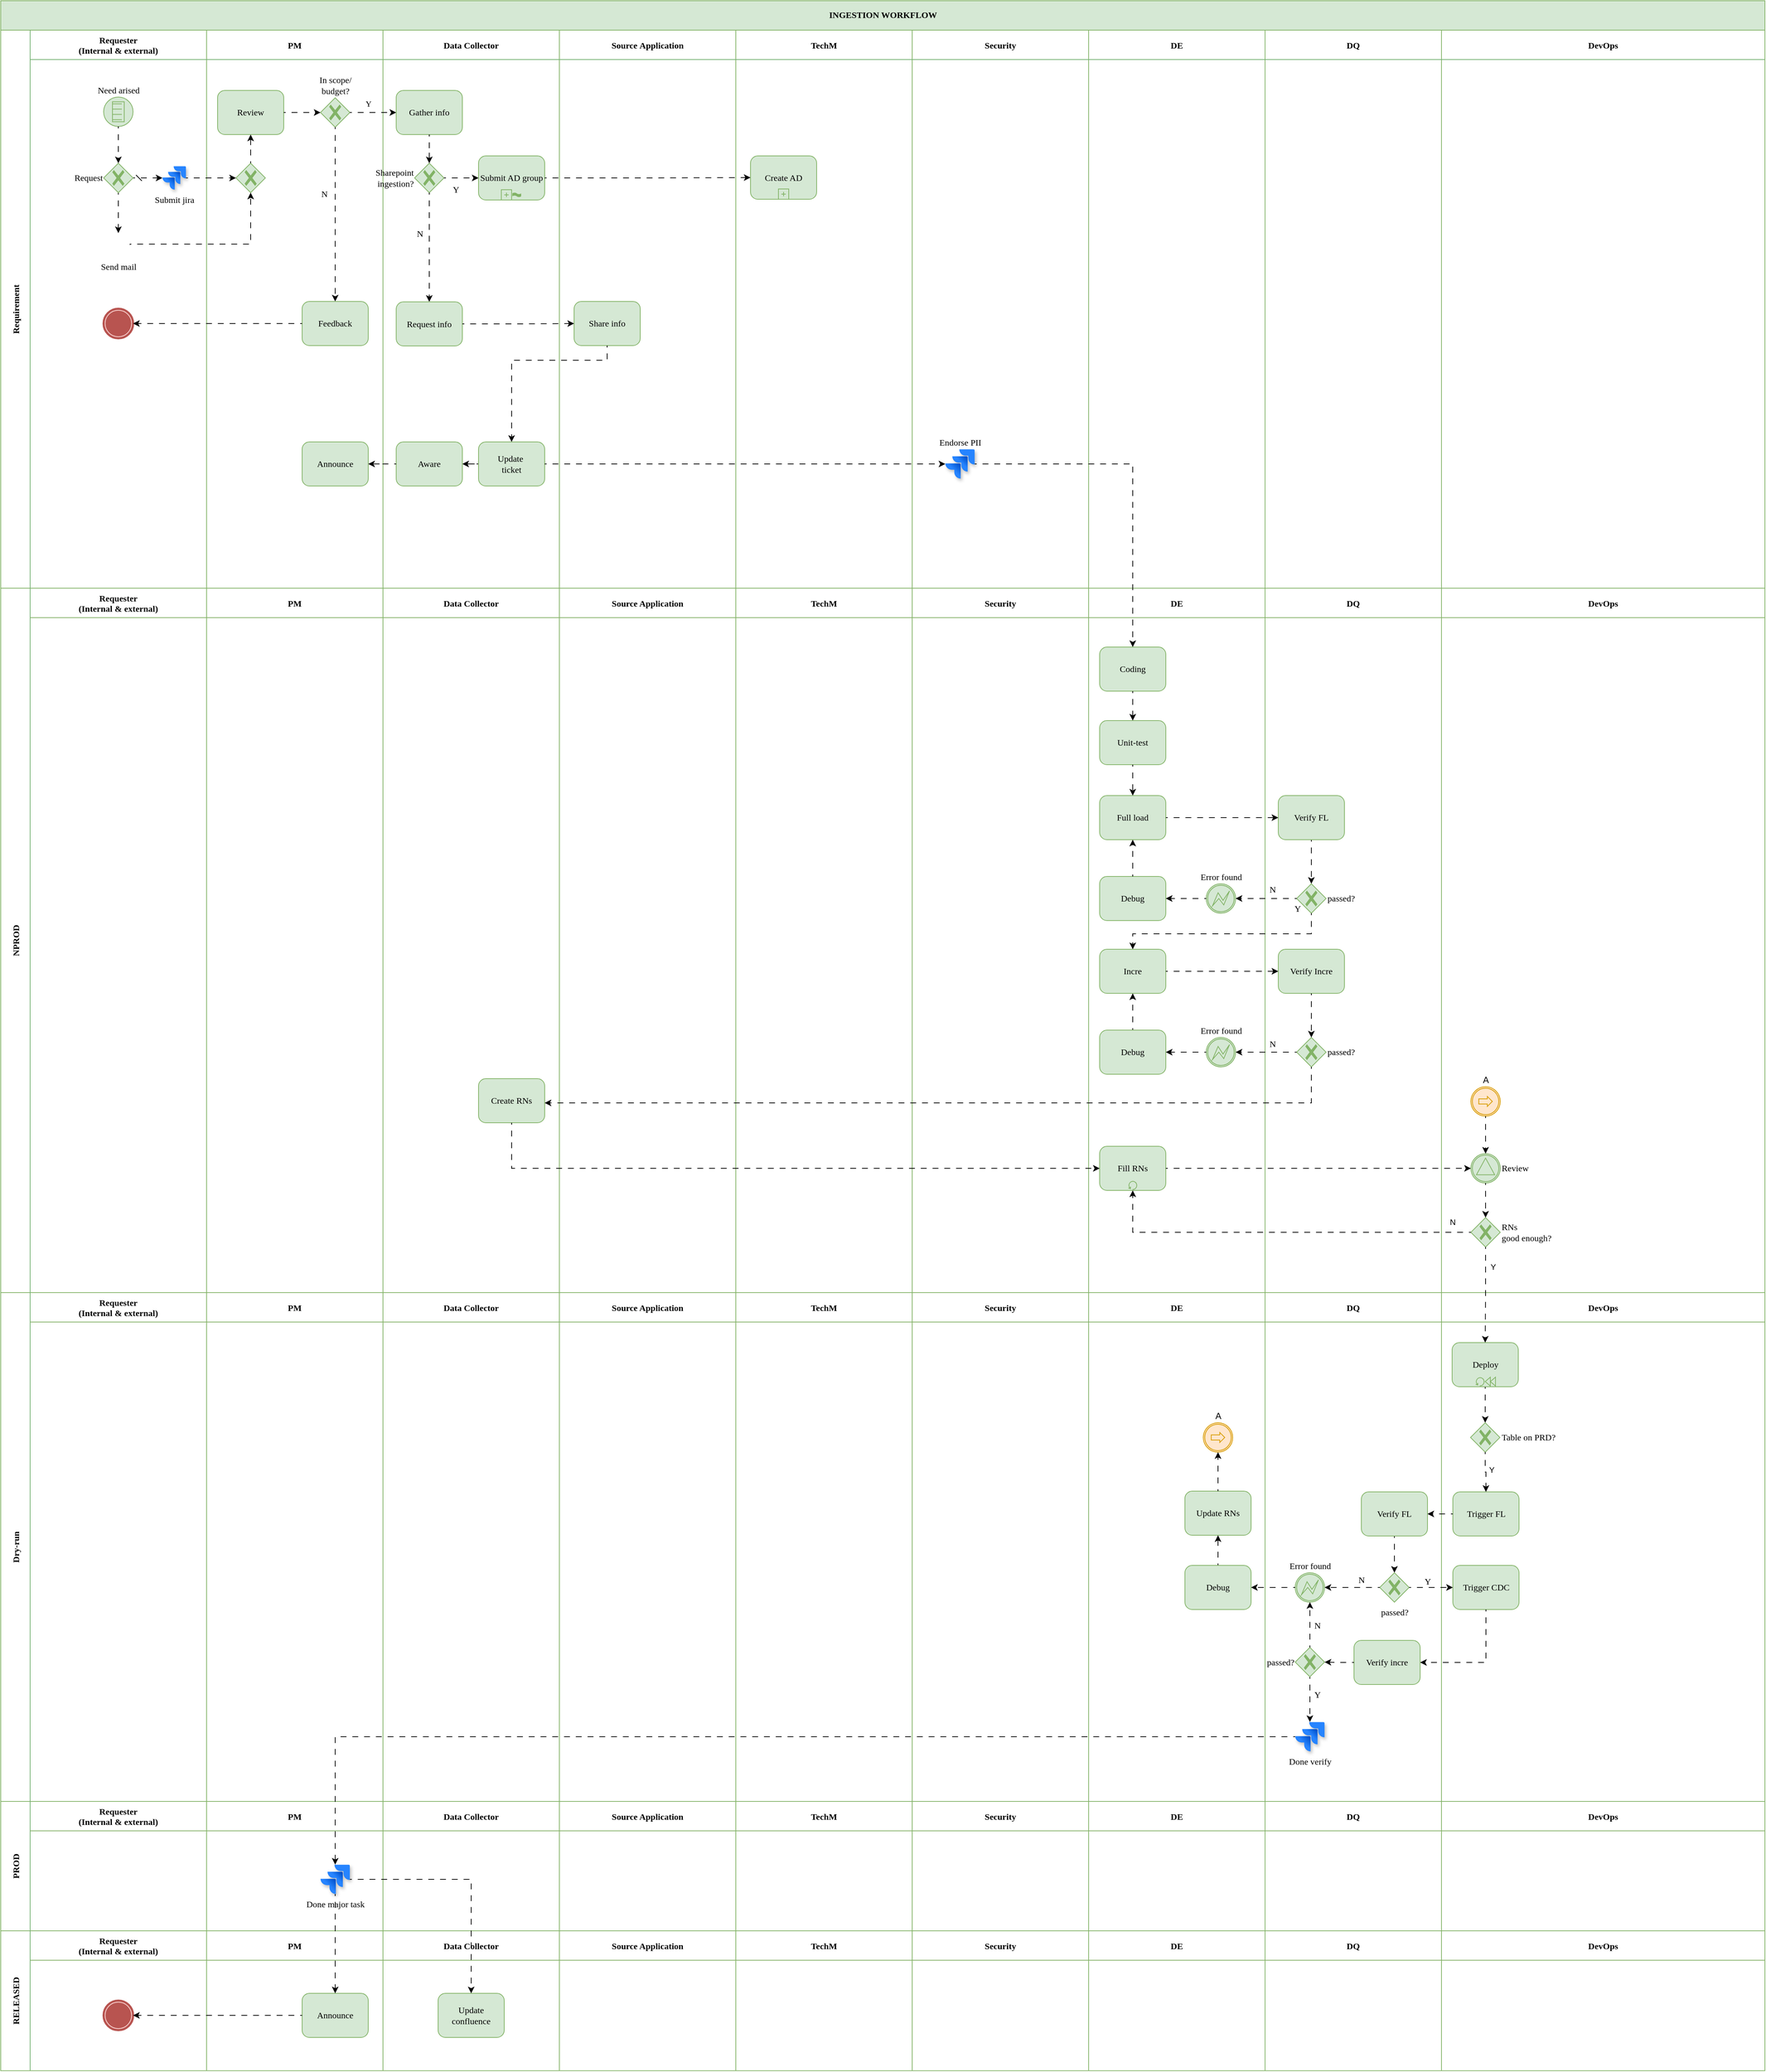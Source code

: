 <mxfile version="24.7.7">
  <diagram id="kgpKYQtTHZ0yAKxKKP6v" name="Page-1">
    <mxGraphModel dx="1452" dy="1191" grid="0" gridSize="10" guides="1" tooltips="1" connect="1" arrows="1" fold="1" page="0" pageScale="1" pageWidth="850" pageHeight="1100" math="0" shadow="0">
      <root>
        <mxCell id="0" />
        <mxCell id="1" parent="0" />
        <mxCell id="3nuBFxr9cyL0pnOWT2aG-1" value="INGESTION WORKFLOW" style="shape=table;childLayout=tableLayout;startSize=40;collapsible=0;recursiveResize=0;expand=0;fillColor=#d5e8d4;fontStyle=1;shadow=0;rounded=0;direction=north;flipV=1;flipH=1;horizontal=0;fontFamily=Montserrat;labelPosition=center;verticalLabelPosition=middle;align=center;verticalAlign=middle;whiteSpace=wrap;html=1;textDirection=vertical-lr;movable=1;resizable=1;rotatable=1;deletable=1;editable=1;locked=0;connectable=1;fontSize=12;fontSource=https%3A%2F%2Ffonts.googleapis.com%2Fcss%3Ffamily%3DMontserrat;strokeColor=#82b366;labelBackgroundColor=none;" parent="1" vertex="1">
          <mxGeometry x="40" y="-3" width="2400" height="2815.267" as="geometry" />
        </mxCell>
        <mxCell id="3nuBFxr9cyL0pnOWT2aG-3" value="Requirement" style="shape=tableRow;horizontal=0;swimlaneHead=0;swimlaneBody=0;top=0;left=0;bottom=0;right=0;fillColor=none;points=[[0,0.5],[1,0.5]];portConstraint=eastwest;startSize=40;collapsible=0;recursiveResize=0;expand=0;fontStyle=1;swimlaneFillColor=none;strokeColor=#76B274;fontFamily=Montserrat;fontSource=https%3A%2F%2Ffonts.googleapis.com%2Fcss%3Ffamily%3DMontserrat;labelBackgroundColor=none;swimlaneLine=1;" parent="3nuBFxr9cyL0pnOWT2aG-1" vertex="1">
          <mxGeometry y="40" width="2400" height="759" as="geometry" />
        </mxCell>
        <mxCell id="3nuBFxr9cyL0pnOWT2aG-4" value="Requester&#xa;(Internal &amp; external)" style="swimlane;swimlaneHead=0;swimlaneBody=0;connectable=0;fillColor=none;startSize=40;collapsible=0;recursiveResize=0;expand=0;fontStyle=1;rounded=0;strokeColor=#76B274;fontFamily=Montserrat;fontSource=https%3A%2F%2Ffonts.googleapis.com%2Fcss%3Ffamily%3DMontserrat;labelBackgroundColor=none;" parent="3nuBFxr9cyL0pnOWT2aG-3" vertex="1">
          <mxGeometry x="40" width="240" height="759" as="geometry">
            <mxRectangle width="240" height="759" as="alternateBounds" />
          </mxGeometry>
        </mxCell>
        <mxCell id="cMU86__VcZ0qvdFthibx-391" value="Need arised" style="points=[[0.145,0.145,0],[0.5,0,0],[0.855,0.145,0],[1,0.5,0],[0.855,0.855,0],[0.5,1,0],[0.145,0.855,0],[0,0.5,0]];shape=mxgraph.bpmn.event;html=1;verticalLabelPosition=top;labelBackgroundColor=none;verticalAlign=bottom;align=center;perimeter=ellipsePerimeter;outlineConnect=0;aspect=fixed;outline=standard;symbol=conditional;rounded=1;fillStyle=auto;strokeColor=#82b366;arcSize=50;fontFamily=Montserrat;fontSource=https%3A%2F%2Ffonts.googleapis.com%2Fcss%3Ffamily%3DMontserrat;fontSize=12;fontColor=default;fillColor=#d5e8d4;labelPosition=center;" parent="3nuBFxr9cyL0pnOWT2aG-4" vertex="1">
          <mxGeometry x="100" y="91" width="40" height="40" as="geometry" />
        </mxCell>
        <mxCell id="cMU86__VcZ0qvdFthibx-395" value="" style="points=[[0.145,0.145,0],[0.5,0,0],[0.855,0.145,0],[1,0.5,0],[0.855,0.855,0],[0.5,1,0],[0.145,0.855,0],[0,0.5,0]];shape=mxgraph.bpmn.event;html=1;verticalLabelPosition=bottom;labelBackgroundColor=none;verticalAlign=top;align=center;perimeter=ellipsePerimeter;outlineConnect=0;aspect=fixed;outline=end;symbol=terminate;rounded=1;fillStyle=auto;strokeColor=#b85450;arcSize=50;fontFamily=Montserrat;fontSource=https%3A%2F%2Ffonts.googleapis.com%2Fcss%3Ffamily%3DMontserrat;fontSize=12;fillColor=#f8cecc;" parent="3nuBFxr9cyL0pnOWT2aG-4" vertex="1">
          <mxGeometry x="100" y="379" width="40" height="40" as="geometry" />
        </mxCell>
        <mxCell id="cMU86__VcZ0qvdFthibx-740" style="edgeStyle=orthogonalEdgeStyle;shape=connector;curved=0;rounded=0;orthogonalLoop=1;jettySize=auto;html=1;entryX=0.5;entryY=0;entryDx=0;entryDy=0;entryPerimeter=0;strokeColor=default;align=center;verticalAlign=middle;fontFamily=Montserrat;fontSource=https%3A%2F%2Ffonts.googleapis.com%2Fcss%3Ffamily%3DMontserrat;fontSize=12;fontColor=default;labelBackgroundColor=none;endArrow=classic;flowAnimation=1;exitX=0.5;exitY=1;exitDx=0;exitDy=0;exitPerimeter=0;" parent="3nuBFxr9cyL0pnOWT2aG-4" source="cMU86__VcZ0qvdFthibx-391" target="cMU86__VcZ0qvdFthibx-196" edge="1">
          <mxGeometry relative="1" as="geometry">
            <mxPoint x="120" y="142" as="sourcePoint" />
          </mxGeometry>
        </mxCell>
        <mxCell id="cMU86__VcZ0qvdFthibx-100" value="Submit jira" style="image;image=img/lib/atlassian/Jira_Logo.svg;html=1;imageBackground=none;imageBorder=none;shadow=1;aspect=fixed;fontFamily=Montserrat;fontSource=https%3A%2F%2Ffonts.googleapis.com%2Fcss%3Ffamily%3DMontserrat;labelBackgroundColor=none;" parent="3nuBFxr9cyL0pnOWT2aG-4" vertex="1">
          <mxGeometry x="180" y="185" width="32" height="32" as="geometry" />
        </mxCell>
        <mxCell id="cMU86__VcZ0qvdFthibx-101" value="Send mail" style="shape=image;html=1;verticalAlign=top;verticalLabelPosition=bottom;labelBackgroundColor=none;imageAspect=0;aspect=fixed;image=https://cdn0.iconfinder.com/data/icons/logos-microsoft-office-365/128/Microsoft_Office-07-128.png;shadow=1;fontFamily=Montserrat;fontSource=https%3A%2F%2Ffonts.googleapis.com%2Fcss%3Ffamily%3DMontserrat;" parent="3nuBFxr9cyL0pnOWT2aG-4" vertex="1">
          <mxGeometry x="104" y="276" width="32" height="32" as="geometry" />
        </mxCell>
        <mxCell id="cMU86__VcZ0qvdFthibx-104" style="edgeStyle=orthogonalEdgeStyle;rounded=0;orthogonalLoop=1;jettySize=auto;html=1;entryX=0;entryY=0.5;entryDx=0;entryDy=0;curved=0;jumpStyle=none;startArrow=dash;startFill=0;flowAnimation=1;fixDash=0;exitX=1;exitY=0.5;exitDx=0;exitDy=0;exitPerimeter=0;labelBackgroundColor=none;fontFamily=Montserrat;fontSource=https%3A%2F%2Ffonts.googleapis.com%2Fcss%3Ffamily%3DMontserrat;" parent="3nuBFxr9cyL0pnOWT2aG-4" source="cMU86__VcZ0qvdFthibx-196" target="cMU86__VcZ0qvdFthibx-100" edge="1">
          <mxGeometry relative="1" as="geometry">
            <mxPoint x="139.966" y="205.034" as="sourcePoint" />
          </mxGeometry>
        </mxCell>
        <mxCell id="cMU86__VcZ0qvdFthibx-139" value="" style="edgeStyle=orthogonalEdgeStyle;rounded=0;orthogonalLoop=1;jettySize=auto;html=1;flowAnimation=1;fixDash=0;entryX=0.5;entryY=0;entryDx=0;entryDy=0;exitX=0.5;exitY=1;exitDx=0;exitDy=0;exitPerimeter=0;labelBackgroundColor=none;fontFamily=Montserrat;fontSource=https%3A%2F%2Ffonts.googleapis.com%2Fcss%3Ffamily%3DMontserrat;" parent="3nuBFxr9cyL0pnOWT2aG-4" source="cMU86__VcZ0qvdFthibx-196" target="cMU86__VcZ0qvdFthibx-101" edge="1">
          <mxGeometry relative="1" as="geometry">
            <mxPoint x="120.034" y="224.966" as="sourcePoint" />
          </mxGeometry>
        </mxCell>
        <mxCell id="cMU86__VcZ0qvdFthibx-196" value="Request" style="points=[[0.25,0.25,0],[0.5,0,0],[0.75,0.25,0],[1,0.5,0],[0.75,0.75,0],[0.5,1,0],[0.25,0.75,0],[0,0.5,0]];shape=mxgraph.bpmn.gateway2;html=1;verticalLabelPosition=middle;labelBackgroundColor=none;verticalAlign=middle;align=right;perimeter=rhombusPerimeter;outlineConnect=0;outline=none;symbol=none;gwType=exclusive;rounded=1;fillStyle=auto;strokeColor=#82b366;arcSize=50;fontFamily=Montserrat;fontSource=https%3A%2F%2Ffonts.googleapis.com%2Fcss%3Ffamily%3DMontserrat;fontSize=12;fontColor=default;fillColor=#d5e8d4;labelPosition=left;" parent="3nuBFxr9cyL0pnOWT2aG-4" vertex="1">
          <mxGeometry x="100" y="181" width="40" height="40" as="geometry" />
        </mxCell>
        <mxCell id="cMU86__VcZ0qvdFthibx-197" value="" style="points=[[0.25,0.25,0],[0.5,0,0],[0.75,0.25,0],[1,0.5,0],[0.75,0.75,0],[0.5,1,0],[0.25,0.75,0],[0,0.5,0]];shape=mxgraph.bpmn.gateway2;html=1;verticalLabelPosition=bottom;labelBackgroundColor=none;verticalAlign=top;align=center;perimeter=rhombusPerimeter;outlineConnect=0;outline=none;symbol=none;gwType=exclusive;rounded=1;fillStyle=auto;strokeColor=#82b366;arcSize=50;fontFamily=Montserrat;fontSource=https%3A%2F%2Ffonts.googleapis.com%2Fcss%3Ffamily%3DMontserrat;fontSize=12;fontColor=default;fillColor=#d5e8d4;" parent="3nuBFxr9cyL0pnOWT2aG-4" vertex="1">
          <mxGeometry x="280" y="181" width="40" height="40" as="geometry" />
        </mxCell>
        <mxCell id="cMU86__VcZ0qvdFthibx-176" style="edgeStyle=orthogonalEdgeStyle;rounded=0;orthogonalLoop=1;jettySize=auto;html=1;entryX=0.5;entryY=1;entryDx=0;entryDy=0;entryPerimeter=0;flowAnimation=1;fixDash=0;exitX=1;exitY=0.5;exitDx=0;exitDy=0;labelBackgroundColor=none;fontFamily=Montserrat;fontSource=https%3A%2F%2Ffonts.googleapis.com%2Fcss%3Ffamily%3DMontserrat;" parent="3nuBFxr9cyL0pnOWT2aG-4" source="cMU86__VcZ0qvdFthibx-101" target="cMU86__VcZ0qvdFthibx-197" edge="1">
          <mxGeometry relative="1" as="geometry">
            <mxPoint x="285" y="225" as="targetPoint" />
            <Array as="points">
              <mxPoint x="300" y="291" />
            </Array>
          </mxGeometry>
        </mxCell>
        <mxCell id="cMU86__VcZ0qvdFthibx-179" style="edgeStyle=orthogonalEdgeStyle;rounded=0;orthogonalLoop=1;jettySize=auto;html=1;entryX=0;entryY=0.5;entryDx=0;entryDy=0;entryPerimeter=0;flowAnimation=1;labelBackgroundColor=none;fontFamily=Montserrat;fontSource=https%3A%2F%2Ffonts.googleapis.com%2Fcss%3Ffamily%3DMontserrat;" parent="3nuBFxr9cyL0pnOWT2aG-4" source="cMU86__VcZ0qvdFthibx-100" target="cMU86__VcZ0qvdFthibx-197" edge="1">
          <mxGeometry relative="1" as="geometry">
            <mxPoint x="265" y="205" as="targetPoint" />
          </mxGeometry>
        </mxCell>
        <mxCell id="3nuBFxr9cyL0pnOWT2aG-8" value="PM" style="swimlane;swimlaneHead=0;swimlaneBody=0;connectable=0;fillColor=none;startSize=40;collapsible=0;recursiveResize=0;expand=0;fontStyle=1;flipV=0;strokeColor=#76B274;fontFamily=Montserrat;fontSource=https%3A%2F%2Ffonts.googleapis.com%2Fcss%3Ffamily%3DMontserrat;labelBackgroundColor=none;" parent="3nuBFxr9cyL0pnOWT2aG-3" vertex="1">
          <mxGeometry x="280" width="240" height="759" as="geometry">
            <mxRectangle width="240" height="759" as="alternateBounds" />
          </mxGeometry>
        </mxCell>
        <mxCell id="cMU86__VcZ0qvdFthibx-209" value="In scope/&lt;div&gt;budget?&lt;/div&gt;" style="points=[[0.25,0.25,0],[0.5,0,0],[0.75,0.25,0],[1,0.5,0],[0.75,0.75,0],[0.5,1,0],[0.25,0.75,0],[0,0.5,0]];shape=mxgraph.bpmn.gateway2;html=1;verticalLabelPosition=top;labelBackgroundColor=none;verticalAlign=bottom;align=center;perimeter=rhombusPerimeter;outlineConnect=0;outline=none;symbol=none;gwType=exclusive;rounded=1;fillStyle=auto;strokeColor=#82b366;arcSize=50;fontFamily=Montserrat;fontSource=https%3A%2F%2Ffonts.googleapis.com%2Fcss%3Ffamily%3DMontserrat;fontSize=12;fontColor=default;fillColor=#d5e8d4;shadow=0;labelPosition=center;textShadow=0;labelBorderColor=none;" parent="3nuBFxr9cyL0pnOWT2aG-8" vertex="1">
          <mxGeometry x="155" y="92" width="40" height="40" as="geometry" />
        </mxCell>
        <mxCell id="cMU86__VcZ0qvdFthibx-265" style="edgeStyle=orthogonalEdgeStyle;shape=connector;curved=0;rounded=0;orthogonalLoop=1;jettySize=auto;html=1;entryX=0.5;entryY=0;entryDx=0;entryDy=0;entryPerimeter=0;strokeColor=default;align=center;verticalAlign=middle;fontFamily=Montserrat;fontSource=https%3A%2F%2Ffonts.googleapis.com%2Fcss%3Ffamily%3DMontserrat;fontSize=12;fontColor=default;labelBackgroundColor=none;endArrow=classic;flowAnimation=1;" parent="3nuBFxr9cyL0pnOWT2aG-8" source="cMU86__VcZ0qvdFthibx-209" target="cMU86__VcZ0qvdFthibx-390" edge="1">
          <mxGeometry relative="1" as="geometry">
            <mxPoint x="180" y="336" as="targetPoint" />
          </mxGeometry>
        </mxCell>
        <mxCell id="cMU86__VcZ0qvdFthibx-270" value="" style="edgeLabel;html=1;align=center;verticalAlign=middle;resizable=0;points=[];rounded=1;fillStyle=auto;strokeColor=#82b366;arcSize=50;fontFamily=Montserrat;fontSource=https%3A%2F%2Ffonts.googleapis.com%2Fcss%3Ffamily%3DMontserrat;fontSize=12;fontColor=default;fillColor=#d5e8d4;labelBackgroundColor=none;" parent="cMU86__VcZ0qvdFthibx-265" vertex="1" connectable="0">
          <mxGeometry x="-0.249" y="-1" relative="1" as="geometry">
            <mxPoint as="offset" />
          </mxGeometry>
        </mxCell>
        <mxCell id="cMU86__VcZ0qvdFthibx-271" value="N" style="edgeLabel;html=1;align=center;verticalAlign=middle;resizable=0;points=[];rounded=1;fillStyle=auto;strokeColor=#82b366;arcSize=50;fontFamily=Montserrat;fontSource=https%3A%2F%2Ffonts.googleapis.com%2Fcss%3Ffamily%3DMontserrat;fontSize=12;fontColor=default;fillColor=#d5e8d4;labelBackgroundColor=none;" parent="cMU86__VcZ0qvdFthibx-265" vertex="1" connectable="0">
          <mxGeometry x="-0.233" y="-1" relative="1" as="geometry">
            <mxPoint x="-14" as="offset" />
          </mxGeometry>
        </mxCell>
        <mxCell id="cMU86__VcZ0qvdFthibx-390" value="Feedback" style="points=[[0.25,0,0],[0.5,0,0],[0.75,0,0],[1,0.25,0],[1,0.5,0],[1,0.75,0],[0.75,1,0],[0.5,1,0],[0.25,1,0],[0,0.75,0],[0,0.5,0],[0,0.25,0]];shape=mxgraph.bpmn.task;whiteSpace=wrap;rectStyle=rounded;size=10;html=1;container=1;expand=0;collapsible=0;taskMarker=abstract;rounded=1;fillStyle=auto;strokeColor=#82b366;align=center;verticalAlign=middle;arcSize=50;fontFamily=Montserrat;fontSource=https%3A%2F%2Ffonts.googleapis.com%2Fcss%3Ffamily%3DMontserrat;fontSize=12;fontColor=default;fillColor=#d5e8d4;labelBackgroundColor=none;" parent="3nuBFxr9cyL0pnOWT2aG-8" vertex="1">
          <mxGeometry x="130" y="369" width="90" height="60" as="geometry" />
        </mxCell>
        <mxCell id="cMU86__VcZ0qvdFthibx-200" value="Review" style="points=[[0.25,0,0],[0.5,0,0],[0.75,0,0],[1,0.25,0],[1,0.5,0],[1,0.75,0],[0.75,1,0],[0.5,1,0],[0.25,1,0],[0,0.75,0],[0,0.5,0],[0,0.25,0]];shape=mxgraph.bpmn.task;whiteSpace=wrap;rectStyle=rounded;size=10;html=1;container=1;expand=0;collapsible=0;taskMarker=abstract;rounded=1;fillStyle=auto;strokeColor=#82b366;align=center;verticalAlign=middle;arcSize=50;fontFamily=Montserrat;fontSource=https%3A%2F%2Ffonts.googleapis.com%2Fcss%3Ffamily%3DMontserrat;fontSize=12;fontColor=default;fillColor=#d5e8d4;labelBackgroundColor=none;" parent="3nuBFxr9cyL0pnOWT2aG-8" vertex="1">
          <mxGeometry x="15" y="82" width="90" height="60" as="geometry" />
        </mxCell>
        <mxCell id="cMU86__VcZ0qvdFthibx-734" style="edgeStyle=orthogonalEdgeStyle;shape=connector;curved=0;rounded=0;orthogonalLoop=1;jettySize=auto;html=1;strokeColor=default;align=center;verticalAlign=middle;fontFamily=Montserrat;fontSource=https%3A%2F%2Ffonts.googleapis.com%2Fcss%3Ffamily%3DMontserrat;fontSize=12;fontColor=default;labelBackgroundColor=none;endArrow=classic;flowAnimation=1;" parent="3nuBFxr9cyL0pnOWT2aG-8" source="cMU86__VcZ0qvdFthibx-200" target="cMU86__VcZ0qvdFthibx-209" edge="1">
          <mxGeometry relative="1" as="geometry" />
        </mxCell>
        <mxCell id="piQ0KBY6VBUV0hJ2Zry9-165" value="Announce" style="points=[[0.25,0,0],[0.5,0,0],[0.75,0,0],[1,0.25,0],[1,0.5,0],[1,0.75,0],[0.75,1,0],[0.5,1,0],[0.25,1,0],[0,0.75,0],[0,0.5,0],[0,0.25,0]];shape=mxgraph.bpmn.task;whiteSpace=wrap;rectStyle=rounded;size=10;html=1;container=1;expand=0;collapsible=0;taskMarker=abstract;rounded=1;fillStyle=auto;strokeColor=#82b366;align=center;verticalAlign=middle;arcSize=50;fontFamily=Montserrat;fontSource=https%3A%2F%2Ffonts.googleapis.com%2Fcss%3Ffamily%3DMontserrat;fontSize=12;fontColor=default;fillColor=#d5e8d4;labelBackgroundColor=none;" parent="3nuBFxr9cyL0pnOWT2aG-8" vertex="1">
          <mxGeometry x="130" y="560" width="90" height="60" as="geometry" />
        </mxCell>
        <mxCell id="3nuBFxr9cyL0pnOWT2aG-11" value="Data Collector" style="swimlane;swimlaneHead=0;swimlaneBody=0;connectable=0;fillColor=none;startSize=40;collapsible=0;recursiveResize=0;expand=0;fontStyle=1;strokeColor=#76B274;fontFamily=Montserrat;fontSource=https%3A%2F%2Ffonts.googleapis.com%2Fcss%3Ffamily%3DMontserrat;verticalAlign=middle;labelBackgroundColor=none;" parent="3nuBFxr9cyL0pnOWT2aG-3" vertex="1">
          <mxGeometry x="520" width="240" height="759" as="geometry">
            <mxRectangle width="240" height="759" as="alternateBounds" />
          </mxGeometry>
        </mxCell>
        <mxCell id="cMU86__VcZ0qvdFthibx-262" value="Gather info" style="points=[[0.25,0,0],[0.5,0,0],[0.75,0,0],[1,0.25,0],[1,0.5,0],[1,0.75,0],[0.75,1,0],[0.5,1,0],[0.25,1,0],[0,0.75,0],[0,0.5,0],[0,0.25,0]];shape=mxgraph.bpmn.task;whiteSpace=wrap;rectStyle=rounded;size=10;html=1;container=1;expand=0;collapsible=0;taskMarker=abstract;rounded=1;fillStyle=auto;strokeColor=#82b366;align=center;verticalAlign=middle;arcSize=50;fontFamily=Montserrat;fontSource=https%3A%2F%2Ffonts.googleapis.com%2Fcss%3Ffamily%3DMontserrat;fontSize=12;fontColor=default;fillColor=#d5e8d4;labelBackgroundColor=none;" parent="3nuBFxr9cyL0pnOWT2aG-11" vertex="1">
          <mxGeometry x="18" y="82" width="90" height="60" as="geometry" />
        </mxCell>
        <mxCell id="cMU86__VcZ0qvdFthibx-493" value="Sharepoint&lt;div&gt;ingestion?&lt;/div&gt;" style="points=[[0.25,0.25,0],[0.5,0,0],[0.75,0.25,0],[1,0.5,0],[0.75,0.75,0],[0.5,1,0],[0.25,0.75,0],[0,0.5,0]];shape=mxgraph.bpmn.gateway2;html=1;verticalLabelPosition=middle;labelBackgroundColor=none;verticalAlign=middle;align=right;perimeter=rhombusPerimeter;outlineConnect=0;outline=none;symbol=none;gwType=exclusive;rounded=1;fillStyle=auto;strokeColor=#82b366;arcSize=50;fontFamily=Montserrat;fontSource=https%3A%2F%2Ffonts.googleapis.com%2Fcss%3Ffamily%3DMontserrat;fontSize=12;fontColor=default;fillColor=#d5e8d4;shadow=0;labelPosition=left;aspect=fixed;" parent="3nuBFxr9cyL0pnOWT2aG-11" vertex="1">
          <mxGeometry x="43" y="181" width="40" height="40" as="geometry" />
        </mxCell>
        <mxCell id="cMU86__VcZ0qvdFthibx-498" value="Submit AD&lt;span style=&quot;&quot;&gt;&amp;nbsp;group&lt;/span&gt;" style="points=[[0.25,0,0],[0.5,0,0],[0.75,0,0],[1,0.25,0],[1,0.5,0],[1,0.75,0],[0.75,1,0],[0.5,1,0],[0.25,1,0],[0,0.75,0],[0,0.5,0],[0,0.25,0]];shape=mxgraph.bpmn.task;whiteSpace=wrap;rectStyle=rounded;size=10;html=1;container=1;expand=0;collapsible=0;taskMarker=abstract;isAdHoc=1;isLoopSub=1;rounded=1;fillStyle=auto;strokeColor=#82b366;align=center;verticalAlign=middle;arcSize=50;fontFamily=Montserrat;fontSource=https%3A%2F%2Ffonts.googleapis.com%2Fcss%3Ffamily%3DMontserrat;fontSize=12;fontColor=default;fillColor=#d5e8d4;labelBackgroundColor=none;" parent="3nuBFxr9cyL0pnOWT2aG-11" vertex="1">
          <mxGeometry x="130" y="171" width="90" height="60" as="geometry" />
        </mxCell>
        <mxCell id="cMU86__VcZ0qvdFthibx-517" style="edgeStyle=orthogonalEdgeStyle;shape=connector;curved=0;rounded=0;orthogonalLoop=1;jettySize=auto;html=1;entryX=0.5;entryY=0;entryDx=0;entryDy=0;entryPerimeter=0;strokeColor=default;align=center;verticalAlign=middle;fontFamily=Montserrat;fontSource=https%3A%2F%2Ffonts.googleapis.com%2Fcss%3Ffamily%3DMontserrat;fontSize=12;fontColor=default;labelBackgroundColor=none;endArrow=classic;flowAnimation=1;" parent="3nuBFxr9cyL0pnOWT2aG-11" source="cMU86__VcZ0qvdFthibx-262" target="cMU86__VcZ0qvdFthibx-493" edge="1">
          <mxGeometry relative="1" as="geometry" />
        </mxCell>
        <mxCell id="cMU86__VcZ0qvdFthibx-610" style="edgeStyle=orthogonalEdgeStyle;shape=connector;curved=0;rounded=0;orthogonalLoop=1;jettySize=auto;html=1;entryX=0.5;entryY=0;entryDx=0;entryDy=0;entryPerimeter=0;strokeColor=default;align=center;verticalAlign=middle;fontFamily=Montserrat;fontSource=https%3A%2F%2Ffonts.googleapis.com%2Fcss%3Ffamily%3DMontserrat;fontSize=12;fontColor=default;labelBackgroundColor=none;endArrow=classic;flowAnimation=1;exitX=0.5;exitY=1;exitDx=0;exitDy=0;exitPerimeter=0;" parent="3nuBFxr9cyL0pnOWT2aG-11" source="cMU86__VcZ0qvdFthibx-493" target="piQ0KBY6VBUV0hJ2Zry9-97" edge="1">
          <mxGeometry relative="1" as="geometry">
            <Array as="points" />
            <mxPoint x="63" y="369" as="targetPoint" />
          </mxGeometry>
        </mxCell>
        <mxCell id="cMU86__VcZ0qvdFthibx-615" value="N" style="edgeLabel;html=1;align=center;verticalAlign=middle;resizable=0;points=[];rounded=1;fillStyle=auto;strokeColor=#82b366;arcSize=50;fontFamily=Montserrat;fontSource=https%3A%2F%2Ffonts.googleapis.com%2Fcss%3Ffamily%3DMontserrat;fontSize=12;fontColor=default;fillColor=#d5e8d4;labelBackgroundColor=none;" parent="cMU86__VcZ0qvdFthibx-610" vertex="1" connectable="0">
          <mxGeometry x="-0.227" relative="1" as="geometry">
            <mxPoint x="-13" y="-2" as="offset" />
          </mxGeometry>
        </mxCell>
        <mxCell id="Coz3lWri1jGDBBUm2G6h-63" style="edgeStyle=orthogonalEdgeStyle;shape=connector;curved=0;rounded=0;orthogonalLoop=1;jettySize=auto;html=1;strokeColor=default;align=center;verticalAlign=middle;fontFamily=Montserrat;fontSource=https%3A%2F%2Ffonts.googleapis.com%2Fcss%3Ffamily%3DMontserrat;fontSize=12;fontColor=default;labelBackgroundColor=none;endArrow=classic;flowAnimation=1;" edge="1" parent="3nuBFxr9cyL0pnOWT2aG-11" source="cMU86__VcZ0qvdFthibx-410" target="piQ0KBY6VBUV0hJ2Zry9-151">
          <mxGeometry relative="1" as="geometry" />
        </mxCell>
        <mxCell id="cMU86__VcZ0qvdFthibx-410" value="Update&amp;nbsp;&lt;div&gt;&lt;span style=&quot;&quot;&gt;ticket&lt;/span&gt;&lt;/div&gt;" style="points=[[0.25,0,0],[0.5,0,0],[0.75,0,0],[1,0.25,0],[1,0.5,0],[1,0.75,0],[0.75,1,0],[0.5,1,0],[0.25,1,0],[0,0.75,0],[0,0.5,0],[0,0.25,0]];shape=mxgraph.bpmn.task;whiteSpace=wrap;rectStyle=rounded;size=10;html=1;container=1;expand=0;collapsible=0;taskMarker=abstract;rounded=1;fillStyle=auto;strokeColor=#82b366;align=center;verticalAlign=middle;arcSize=50;fontFamily=Montserrat;fontSource=https%3A%2F%2Ffonts.googleapis.com%2Fcss%3Ffamily%3DMontserrat;fontSize=12;fontColor=default;fillColor=#d5e8d4;labelBackgroundColor=none;" parent="3nuBFxr9cyL0pnOWT2aG-11" vertex="1">
          <mxGeometry x="130" y="560" width="90" height="60" as="geometry" />
        </mxCell>
        <mxCell id="cMU86__VcZ0qvdFthibx-503" style="edgeStyle=orthogonalEdgeStyle;shape=connector;curved=0;rounded=0;orthogonalLoop=1;jettySize=auto;html=1;strokeColor=default;align=center;verticalAlign=middle;fontFamily=Montserrat;fontSource=https%3A%2F%2Ffonts.googleapis.com%2Fcss%3Ffamily%3DMontserrat;fontSize=12;fontColor=default;labelBackgroundColor=none;endArrow=classic;flowAnimation=1;exitX=1;exitY=0.5;exitDx=0;exitDy=0;exitPerimeter=0;entryX=0;entryY=0.5;entryDx=0;entryDy=0;entryPerimeter=0;" parent="3nuBFxr9cyL0pnOWT2aG-11" source="cMU86__VcZ0qvdFthibx-493" target="cMU86__VcZ0qvdFthibx-498" edge="1">
          <mxGeometry relative="1" as="geometry">
            <mxPoint x="179.928" y="245.002" as="sourcePoint" />
            <mxPoint x="130" y="206" as="targetPoint" />
          </mxGeometry>
        </mxCell>
        <mxCell id="cMU86__VcZ0qvdFthibx-504" value="Y" style="edgeLabel;html=1;align=center;verticalAlign=middle;resizable=0;points=[];rounded=1;fillStyle=auto;strokeColor=#82b366;arcSize=50;fontFamily=Montserrat;fontSource=https%3A%2F%2Ffonts.googleapis.com%2Fcss%3Ffamily%3DMontserrat;fontSize=12;fontColor=default;fillColor=#d5e8d4;labelBackgroundColor=none;" parent="cMU86__VcZ0qvdFthibx-503" vertex="1" connectable="0">
          <mxGeometry x="-0.301" y="-2" relative="1" as="geometry">
            <mxPoint x="-1" y="14" as="offset" />
          </mxGeometry>
        </mxCell>
        <mxCell id="piQ0KBY6VBUV0hJ2Zry9-97" value="Request info" style="points=[[0.25,0,0],[0.5,0,0],[0.75,0,0],[1,0.25,0],[1,0.5,0],[1,0.75,0],[0.75,1,0],[0.5,1,0],[0.25,1,0],[0,0.75,0],[0,0.5,0],[0,0.25,0]];shape=mxgraph.bpmn.task;whiteSpace=wrap;rectStyle=rounded;size=10;html=1;container=1;expand=0;collapsible=0;taskMarker=abstract;rounded=1;fillStyle=auto;strokeColor=#82b366;align=center;verticalAlign=middle;arcSize=50;fontFamily=Montserrat;fontSource=https%3A%2F%2Ffonts.googleapis.com%2Fcss%3Ffamily%3DMontserrat;fontSize=12;fontColor=default;fillColor=#d5e8d4;labelBackgroundColor=none;" parent="3nuBFxr9cyL0pnOWT2aG-11" vertex="1">
          <mxGeometry x="18" y="369.5" width="90" height="60" as="geometry" />
        </mxCell>
        <mxCell id="piQ0KBY6VBUV0hJ2Zry9-151" value="Aware" style="points=[[0.25,0,0],[0.5,0,0],[0.75,0,0],[1,0.25,0],[1,0.5,0],[1,0.75,0],[0.75,1,0],[0.5,1,0],[0.25,1,0],[0,0.75,0],[0,0.5,0],[0,0.25,0]];shape=mxgraph.bpmn.task;whiteSpace=wrap;rectStyle=rounded;size=10;html=1;container=1;expand=0;collapsible=0;taskMarker=abstract;rounded=1;fillStyle=auto;strokeColor=#82b366;align=center;verticalAlign=middle;arcSize=50;fontFamily=Montserrat;fontSource=https%3A%2F%2Ffonts.googleapis.com%2Fcss%3Ffamily%3DMontserrat;fontSize=12;fontColor=default;fillColor=#d5e8d4;labelBackgroundColor=none;" parent="3nuBFxr9cyL0pnOWT2aG-11" vertex="1">
          <mxGeometry x="18" y="560" width="90" height="60" as="geometry" />
        </mxCell>
        <mxCell id="piQ0KBY6VBUV0hJ2Zry9-72" value="Source Application" style="swimlane;swimlaneHead=0;swimlaneBody=0;connectable=0;fillColor=none;startSize=40;collapsible=0;recursiveResize=0;expand=0;fontStyle=1;strokeColor=#76B274;fontFamily=Montserrat;fontSource=https%3A%2F%2Ffonts.googleapis.com%2Fcss%3Ffamily%3DMontserrat;labelPosition=center;verticalLabelPosition=middle;align=center;verticalAlign=middle;labelBackgroundColor=none;" parent="3nuBFxr9cyL0pnOWT2aG-3" vertex="1">
          <mxGeometry x="760" width="240" height="759" as="geometry">
            <mxRectangle width="240" height="759" as="alternateBounds" />
          </mxGeometry>
        </mxCell>
        <mxCell id="piQ0KBY6VBUV0hJ2Zry9-99" value="Share info" style="points=[[0.25,0,0],[0.5,0,0],[0.75,0,0],[1,0.25,0],[1,0.5,0],[1,0.75,0],[0.75,1,0],[0.5,1,0],[0.25,1,0],[0,0.75,0],[0,0.5,0],[0,0.25,0]];shape=mxgraph.bpmn.task;whiteSpace=wrap;rectStyle=rounded;size=10;html=1;container=1;expand=0;collapsible=0;taskMarker=abstract;rounded=1;fillStyle=auto;strokeColor=#82b366;align=center;verticalAlign=middle;arcSize=50;fontFamily=Montserrat;fontSource=https%3A%2F%2Ffonts.googleapis.com%2Fcss%3Ffamily%3DMontserrat;fontSize=12;fontColor=default;fillColor=#d5e8d4;labelBackgroundColor=none;" parent="piQ0KBY6VBUV0hJ2Zry9-72" vertex="1">
          <mxGeometry x="20" y="369" width="90" height="60" as="geometry" />
        </mxCell>
        <mxCell id="piQ0KBY6VBUV0hJ2Zry9-75" value="TechM" style="swimlane;swimlaneHead=0;swimlaneBody=0;connectable=0;fillColor=none;startSize=40;collapsible=0;recursiveResize=0;expand=0;fontStyle=1;strokeColor=#76B274;fontFamily=Montserrat;fontSource=https%3A%2F%2Ffonts.googleapis.com%2Fcss%3Ffamily%3DMontserrat;labelPosition=center;verticalLabelPosition=middle;align=center;verticalAlign=middle;labelBackgroundColor=none;" parent="3nuBFxr9cyL0pnOWT2aG-3" vertex="1">
          <mxGeometry x="1000" width="240" height="759" as="geometry">
            <mxRectangle width="240" height="759" as="alternateBounds" />
          </mxGeometry>
        </mxCell>
        <mxCell id="piQ0KBY6VBUV0hJ2Zry9-87" value="Create AD" style="points=[[0.25,0,0],[0.5,0,0],[0.75,0,0],[1,0.25,0],[1,0.5,0],[1,0.75,0],[0.75,1,0],[0.5,1,0],[0.25,1,0],[0,0.75,0],[0,0.5,0],[0,0.25,0]];shape=mxgraph.bpmn.task;whiteSpace=wrap;rectStyle=rounded;size=10;html=1;container=1;expand=0;collapsible=0;taskMarker=abstract;isLoopSub=1;fontFamily=Montserrat;fontSource=https%3A%2F%2Ffonts.googleapis.com%2Fcss%3Ffamily%3DMontserrat;fontSize=12;labelBackgroundColor=none;fillColor=#d5e8d4;strokeColor=#82b366;" parent="piQ0KBY6VBUV0hJ2Zry9-75" vertex="1">
          <mxGeometry x="20" y="171" width="90" height="59" as="geometry" />
        </mxCell>
        <mxCell id="cMU86__VcZ0qvdFthibx-172" value="Security" style="swimlane;swimlaneHead=0;swimlaneBody=0;connectable=0;fillColor=none;startSize=40;collapsible=0;recursiveResize=0;expand=0;fontStyle=1;strokeColor=#76B274;fontFamily=Montserrat;fontSource=https%3A%2F%2Ffonts.googleapis.com%2Fcss%3Ffamily%3DMontserrat;labelPosition=center;verticalLabelPosition=middle;align=center;verticalAlign=middle;labelBackgroundColor=none;" parent="3nuBFxr9cyL0pnOWT2aG-3" vertex="1">
          <mxGeometry x="1240" width="240" height="759" as="geometry">
            <mxRectangle width="240" height="759" as="alternateBounds" />
          </mxGeometry>
        </mxCell>
        <mxCell id="Coz3lWri1jGDBBUm2G6h-61" value="Endorse PII" style="image;image=img/lib/atlassian/Jira_Logo.svg;html=1;imageBackground=none;imageBorder=none;shadow=1;aspect=fixed;fontFamily=Montserrat;fontSource=https%3A%2F%2Ffonts.googleapis.com%2Fcss%3Ffamily%3DMontserrat;labelBackgroundColor=none;labelPosition=center;verticalLabelPosition=top;align=center;verticalAlign=bottom;container=0;" vertex="1" parent="cMU86__VcZ0qvdFthibx-172">
          <mxGeometry x="45.0" y="570" width="40" height="40" as="geometry" />
        </mxCell>
        <mxCell id="cMU86__VcZ0qvdFthibx-96" value="DE" style="swimlane;swimlaneHead=0;swimlaneBody=0;connectable=0;fillColor=none;startSize=40;collapsible=0;recursiveResize=0;expand=0;fontStyle=1;strokeColor=#76B274;fontFamily=Montserrat;fontSource=https%3A%2F%2Ffonts.googleapis.com%2Fcss%3Ffamily%3DMontserrat;labelBackgroundColor=none;" parent="3nuBFxr9cyL0pnOWT2aG-3" vertex="1">
          <mxGeometry x="1480" width="240" height="759" as="geometry">
            <mxRectangle width="240" height="759" as="alternateBounds" />
          </mxGeometry>
        </mxCell>
        <mxCell id="cMU86__VcZ0qvdFthibx-98" value="DQ" style="swimlane;swimlaneHead=0;swimlaneBody=0;connectable=0;fillColor=none;startSize=40;collapsible=0;recursiveResize=0;expand=0;fontStyle=1;strokeColor=#76B274;fontFamily=Montserrat;fontSource=https%3A%2F%2Ffonts.googleapis.com%2Fcss%3Ffamily%3DMontserrat;labelBackgroundColor=none;" parent="3nuBFxr9cyL0pnOWT2aG-3" vertex="1">
          <mxGeometry x="1720" width="240" height="759" as="geometry">
            <mxRectangle width="240" height="759" as="alternateBounds" />
          </mxGeometry>
        </mxCell>
        <mxCell id="cMU86__VcZ0qvdFthibx-131" value="DevOps" style="swimlane;swimlaneHead=0;swimlaneBody=0;connectable=0;fillColor=none;startSize=40;collapsible=0;recursiveResize=0;expand=0;fontStyle=1;strokeColor=#76B274;fontFamily=Montserrat;fontSource=https%3A%2F%2Ffonts.googleapis.com%2Fcss%3Ffamily%3DMontserrat;labelBackgroundColor=none;" parent="3nuBFxr9cyL0pnOWT2aG-3" vertex="1">
          <mxGeometry x="1960" width="440" height="759" as="geometry">
            <mxRectangle width="440" height="759" as="alternateBounds" />
          </mxGeometry>
        </mxCell>
        <mxCell id="cMU86__VcZ0qvdFthibx-266" style="edgeStyle=orthogonalEdgeStyle;shape=connector;curved=0;rounded=0;orthogonalLoop=1;jettySize=auto;html=1;strokeColor=default;align=center;verticalAlign=middle;fontFamily=Montserrat;fontSource=https%3A%2F%2Ffonts.googleapis.com%2Fcss%3Ffamily%3DMontserrat;fontSize=12;fontColor=default;labelBackgroundColor=none;endArrow=classic;flowAnimation=1;exitX=0;exitY=0.5;exitDx=0;exitDy=0;exitPerimeter=0;" parent="3nuBFxr9cyL0pnOWT2aG-3" source="cMU86__VcZ0qvdFthibx-390" target="cMU86__VcZ0qvdFthibx-395" edge="1">
          <mxGeometry relative="1" as="geometry">
            <mxPoint x="415" y="365" as="sourcePoint" />
            <mxPoint x="180" y="399" as="targetPoint" />
            <Array as="points" />
          </mxGeometry>
        </mxCell>
        <mxCell id="Aw8kIVWYeJVIoH_9B6x6-3" style="edgeStyle=orthogonalEdgeStyle;shape=connector;curved=0;rounded=0;orthogonalLoop=1;jettySize=auto;html=1;entryX=0;entryY=0.5;entryDx=0;entryDy=0;entryPerimeter=0;strokeColor=default;align=center;verticalAlign=middle;fontFamily=Montserrat;fontSource=https%3A%2F%2Ffonts.googleapis.com%2Fcss%3Ffamily%3DMontserrat;fontSize=12;fontColor=default;labelBackgroundColor=none;endArrow=classic;flowAnimation=1;" parent="3nuBFxr9cyL0pnOWT2aG-3" source="cMU86__VcZ0qvdFthibx-209" target="cMU86__VcZ0qvdFthibx-262" edge="1">
          <mxGeometry relative="1" as="geometry" />
        </mxCell>
        <mxCell id="piQ0KBY6VBUV0hJ2Zry9-80" value="Y" style="edgeLabel;html=1;align=center;verticalAlign=middle;resizable=0;points=[];labelBackgroundColor=none;fontFamily=Montserrat;fontSource=https%3A%2F%2Ffonts.googleapis.com%2Fcss%3Ffamily%3DMontserrat;" parent="Aw8kIVWYeJVIoH_9B6x6-3" vertex="1" connectable="0">
          <mxGeometry x="-0.136" relative="1" as="geometry">
            <mxPoint x="-2" y="-12" as="offset" />
          </mxGeometry>
        </mxCell>
        <mxCell id="cMU86__VcZ0qvdFthibx-263" style="edgeStyle=orthogonalEdgeStyle;shape=connector;curved=0;rounded=0;orthogonalLoop=1;jettySize=auto;html=1;entryX=0.5;entryY=1;entryDx=0;entryDy=0;entryPerimeter=0;strokeColor=default;align=center;verticalAlign=middle;fontFamily=Montserrat;fontSource=https%3A%2F%2Ffonts.googleapis.com%2Fcss%3Ffamily%3DMontserrat;fontSize=12;fontColor=default;labelBackgroundColor=none;endArrow=classic;flowAnimation=1;" parent="3nuBFxr9cyL0pnOWT2aG-3" source="cMU86__VcZ0qvdFthibx-197" target="cMU86__VcZ0qvdFthibx-200" edge="1">
          <mxGeometry relative="1" as="geometry" />
        </mxCell>
        <mxCell id="piQ0KBY6VBUV0hJ2Zry9-84" style="edgeStyle=orthogonalEdgeStyle;shape=connector;curved=0;rounded=0;orthogonalLoop=1;jettySize=auto;html=1;entryX=0;entryY=0.5;entryDx=0;entryDy=0;entryPerimeter=0;strokeColor=default;align=center;verticalAlign=middle;fontFamily=Montserrat;fontSource=https%3A%2F%2Ffonts.googleapis.com%2Fcss%3Ffamily%3DMontserrat;fontSize=12;fontColor=default;labelBackgroundColor=none;endArrow=classic;flowAnimation=1;" parent="3nuBFxr9cyL0pnOWT2aG-3" source="cMU86__VcZ0qvdFthibx-498" target="piQ0KBY6VBUV0hJ2Zry9-87" edge="1">
          <mxGeometry relative="1" as="geometry">
            <mxPoint x="1020" y="201" as="targetPoint" />
          </mxGeometry>
        </mxCell>
        <mxCell id="piQ0KBY6VBUV0hJ2Zry9-98" style="edgeStyle=orthogonalEdgeStyle;shape=connector;curved=0;rounded=0;orthogonalLoop=1;jettySize=auto;html=1;strokeColor=default;align=center;verticalAlign=middle;fontFamily=Montserrat;fontSource=https%3A%2F%2Ffonts.googleapis.com%2Fcss%3Ffamily%3DMontserrat;fontSize=12;fontColor=default;labelBackgroundColor=none;endArrow=classic;flowAnimation=1;entryX=0;entryY=0.5;entryDx=0;entryDy=0;entryPerimeter=0;" parent="3nuBFxr9cyL0pnOWT2aG-3" source="piQ0KBY6VBUV0hJ2Zry9-97" target="piQ0KBY6VBUV0hJ2Zry9-99" edge="1">
          <mxGeometry relative="1" as="geometry">
            <mxPoint x="820" y="400" as="targetPoint" />
          </mxGeometry>
        </mxCell>
        <mxCell id="piQ0KBY6VBUV0hJ2Zry9-102" style="edgeStyle=orthogonalEdgeStyle;shape=connector;curved=0;rounded=0;orthogonalLoop=1;jettySize=auto;html=1;strokeColor=default;align=center;verticalAlign=middle;fontFamily=Montserrat;fontSource=https%3A%2F%2Ffonts.googleapis.com%2Fcss%3Ffamily%3DMontserrat;fontSize=12;fontColor=default;labelBackgroundColor=none;endArrow=classic;flowAnimation=1;exitX=0.5;exitY=1;exitDx=0;exitDy=0;exitPerimeter=0;entryX=0.5;entryY=0;entryDx=0;entryDy=0;entryPerimeter=0;" parent="3nuBFxr9cyL0pnOWT2aG-3" source="piQ0KBY6VBUV0hJ2Zry9-99" target="cMU86__VcZ0qvdFthibx-410" edge="1">
          <mxGeometry relative="1" as="geometry">
            <mxPoint x="714.946" y="499.053" as="targetPoint" />
            <Array as="points">
              <mxPoint x="825" y="449" />
              <mxPoint x="695" y="449" />
            </Array>
          </mxGeometry>
        </mxCell>
        <mxCell id="piQ0KBY6VBUV0hJ2Zry9-103" style="edgeStyle=orthogonalEdgeStyle;shape=connector;curved=0;rounded=0;orthogonalLoop=1;jettySize=auto;html=1;entryX=0;entryY=0.5;entryDx=0;entryDy=0;strokeColor=default;align=center;verticalAlign=middle;fontFamily=Montserrat;fontSource=https%3A%2F%2Ffonts.googleapis.com%2Fcss%3Ffamily%3DMontserrat;fontSize=12;fontColor=default;labelBackgroundColor=none;endArrow=classic;flowAnimation=1;exitX=1;exitY=0.5;exitDx=0;exitDy=0;exitPerimeter=0;" parent="3nuBFxr9cyL0pnOWT2aG-3" source="cMU86__VcZ0qvdFthibx-410" target="Coz3lWri1jGDBBUm2G6h-61" edge="1">
          <mxGeometry relative="1" as="geometry">
            <Array as="points" />
            <mxPoint x="1260" y="590" as="targetPoint" />
          </mxGeometry>
        </mxCell>
        <mxCell id="piQ0KBY6VBUV0hJ2Zry9-163" style="edgeStyle=orthogonalEdgeStyle;shape=connector;curved=0;rounded=0;orthogonalLoop=1;jettySize=auto;html=1;strokeColor=default;align=center;verticalAlign=middle;fontFamily=Montserrat;fontSource=https%3A%2F%2Ffonts.googleapis.com%2Fcss%3Ffamily%3DMontserrat;fontSize=12;fontColor=default;labelBackgroundColor=none;endArrow=classic;flowAnimation=1;" parent="3nuBFxr9cyL0pnOWT2aG-3" source="piQ0KBY6VBUV0hJ2Zry9-151" target="piQ0KBY6VBUV0hJ2Zry9-165" edge="1">
          <mxGeometry relative="1" as="geometry">
            <mxPoint x="475" y="500" as="targetPoint" />
          </mxGeometry>
        </mxCell>
        <mxCell id="cMU86__VcZ0qvdFthibx-105" value="NPROD" style="shape=tableRow;horizontal=0;swimlaneHead=0;swimlaneBody=0;top=0;left=0;bottom=0;right=0;fillColor=none;points=[[0,0.5],[1,0.5]];portConstraint=eastwest;startSize=40;collapsible=0;recursiveResize=0;expand=0;fontStyle=1;strokeColor=#76B274;fontFamily=Montserrat;fontSource=https%3A%2F%2Ffonts.googleapis.com%2Fcss%3Ffamily%3DMontserrat;labelBackgroundColor=none;swimlaneLine=1;" parent="3nuBFxr9cyL0pnOWT2aG-1" vertex="1">
          <mxGeometry y="799" width="2400" height="958" as="geometry" />
        </mxCell>
        <mxCell id="cMU86__VcZ0qvdFthibx-106" value="Requester&#xa;(Internal &amp; external)" style="swimlane;swimlaneHead=0;swimlaneBody=0;connectable=0;fillColor=none;startSize=40;collapsible=0;recursiveResize=0;expand=0;fontStyle=1;strokeColor=#85b268;swimlaneLine=1;labelBackgroundColor=none;fontFamily=Montserrat;fontSource=https%3A%2F%2Ffonts.googleapis.com%2Fcss%3Ffamily%3DMontserrat;" parent="cMU86__VcZ0qvdFthibx-105" vertex="1">
          <mxGeometry x="40" width="240" height="958" as="geometry">
            <mxRectangle width="240" height="958" as="alternateBounds" />
          </mxGeometry>
        </mxCell>
        <mxCell id="cMU86__VcZ0qvdFthibx-114" value="PM" style="swimlane;swimlaneHead=0;swimlaneBody=0;connectable=0;fillColor=none;startSize=40;collapsible=0;recursiveResize=0;expand=0;fontStyle=1;flipV=0;swimlaneLine=1;labelBackgroundColor=none;strokeColor=#85b268;fontFamily=Montserrat;fontSource=https%3A%2F%2Ffonts.googleapis.com%2Fcss%3Ffamily%3DMontserrat;" parent="cMU86__VcZ0qvdFthibx-105" vertex="1">
          <mxGeometry x="280" width="240" height="958" as="geometry">
            <mxRectangle width="240" height="958" as="alternateBounds" />
          </mxGeometry>
        </mxCell>
        <mxCell id="cMU86__VcZ0qvdFthibx-115" value="Data Collector" style="swimlane;swimlaneHead=0;swimlaneBody=0;connectable=0;fillColor=none;startSize=40;collapsible=0;recursiveResize=0;expand=0;fontStyle=1;swimlaneLine=1;labelBackgroundColor=none;strokeColor=#85b268;fontFamily=Montserrat;fontSource=https%3A%2F%2Ffonts.googleapis.com%2Fcss%3Ffamily%3DMontserrat;" parent="cMU86__VcZ0qvdFthibx-105" vertex="1">
          <mxGeometry x="520" width="240" height="958" as="geometry">
            <mxRectangle width="240" height="958" as="alternateBounds" />
          </mxGeometry>
        </mxCell>
        <mxCell id="Coz3lWri1jGDBBUm2G6h-92" value="Create RNs" style="points=[[0.25,0,0],[0.5,0,0],[0.75,0,0],[1,0.25,0],[1,0.5,0],[1,0.75,0],[0.75,1,0],[0.5,1,0],[0.25,1,0],[0,0.75,0],[0,0.5,0],[0,0.25,0]];shape=mxgraph.bpmn.task;whiteSpace=wrap;rectStyle=rounded;size=10;html=1;container=1;expand=0;collapsible=0;taskMarker=abstract;rounded=1;fillStyle=auto;strokeColor=#82b366;align=center;verticalAlign=middle;arcSize=50;fontFamily=Montserrat;fontSource=https%3A%2F%2Ffonts.googleapis.com%2Fcss%3Ffamily%3DMontserrat;fontSize=12;fontColor=default;fillColor=#d5e8d4;labelBackgroundColor=none;" vertex="1" parent="cMU86__VcZ0qvdFthibx-115">
          <mxGeometry x="130" y="667" width="90" height="60" as="geometry" />
        </mxCell>
        <mxCell id="piQ0KBY6VBUV0hJ2Zry9-73" value="Source Application" style="swimlane;swimlaneHead=0;swimlaneBody=0;connectable=0;fillColor=none;startSize=40;collapsible=0;recursiveResize=0;expand=0;fontStyle=1;swimlaneLine=1;labelBackgroundColor=none;strokeColor=#85b268;fontFamily=Montserrat;fontSource=https%3A%2F%2Ffonts.googleapis.com%2Fcss%3Ffamily%3DMontserrat;" parent="cMU86__VcZ0qvdFthibx-105" vertex="1">
          <mxGeometry x="760" width="240" height="958" as="geometry">
            <mxRectangle width="240" height="958" as="alternateBounds" />
          </mxGeometry>
        </mxCell>
        <mxCell id="piQ0KBY6VBUV0hJ2Zry9-76" value="TechM" style="swimlane;swimlaneHead=0;swimlaneBody=0;connectable=0;fillColor=none;startSize=40;collapsible=0;recursiveResize=0;expand=0;fontStyle=1;swimlaneLine=1;labelBackgroundColor=none;rounded=0;shadow=0;glass=0;strokeColor=#85b268;fontFamily=Montserrat;fontSource=https%3A%2F%2Ffonts.googleapis.com%2Fcss%3Ffamily%3DMontserrat;" parent="cMU86__VcZ0qvdFthibx-105" vertex="1">
          <mxGeometry x="1000" width="240" height="958" as="geometry">
            <mxRectangle width="240" height="958" as="alternateBounds" />
          </mxGeometry>
        </mxCell>
        <mxCell id="cMU86__VcZ0qvdFthibx-173" value="Security" style="swimlane;swimlaneHead=0;swimlaneBody=0;connectable=0;fillColor=none;startSize=40;collapsible=0;recursiveResize=0;expand=0;fontStyle=1;swimlaneLine=1;labelBackgroundColor=none;strokeColor=#85b268;fontFamily=Montserrat;fontSource=https%3A%2F%2Ffonts.googleapis.com%2Fcss%3Ffamily%3DMontserrat;" parent="cMU86__VcZ0qvdFthibx-105" vertex="1">
          <mxGeometry x="1240" width="240" height="958" as="geometry">
            <mxRectangle width="240" height="958" as="alternateBounds" />
          </mxGeometry>
        </mxCell>
        <mxCell id="cMU86__VcZ0qvdFthibx-116" value="DE" style="swimlane;swimlaneHead=0;swimlaneBody=0;connectable=0;fillColor=none;startSize=40;collapsible=0;recursiveResize=0;expand=0;fontStyle=1;swimlaneLine=1;labelBackgroundColor=none;strokeColor=#85b268;fontFamily=Montserrat;fontSource=https%3A%2F%2Ffonts.googleapis.com%2Fcss%3Ffamily%3DMontserrat;" parent="cMU86__VcZ0qvdFthibx-105" vertex="1">
          <mxGeometry x="1480" width="240" height="958" as="geometry">
            <mxRectangle width="240" height="958" as="alternateBounds" />
          </mxGeometry>
        </mxCell>
        <mxCell id="cMU86__VcZ0qvdFthibx-483" value="Full load" style="points=[[0.25,0,0],[0.5,0,0],[0.75,0,0],[1,0.25,0],[1,0.5,0],[1,0.75,0],[0.75,1,0],[0.5,1,0],[0.25,1,0],[0,0.75,0],[0,0.5,0],[0,0.25,0]];shape=mxgraph.bpmn.task;whiteSpace=wrap;rectStyle=rounded;size=10;html=1;container=1;expand=0;collapsible=0;taskMarker=abstract;rounded=1;fillStyle=auto;strokeColor=#82b366;align=center;verticalAlign=middle;arcSize=50;fontFamily=Montserrat;fontSource=https%3A%2F%2Ffonts.googleapis.com%2Fcss%3Ffamily%3DMontserrat;fontSize=12;fontColor=default;fillColor=#d5e8d4;labelBackgroundColor=none;" parent="cMU86__VcZ0qvdFthibx-116" vertex="1">
          <mxGeometry x="15" y="282" width="90" height="60" as="geometry" />
        </mxCell>
        <mxCell id="cMU86__VcZ0qvdFthibx-800" value="Debug" style="points=[[0.25,0,0],[0.5,0,0],[0.75,0,0],[1,0.25,0],[1,0.5,0],[1,0.75,0],[0.75,1,0],[0.5,1,0],[0.25,1,0],[0,0.75,0],[0,0.5,0],[0,0.25,0]];shape=mxgraph.bpmn.task;whiteSpace=wrap;rectStyle=rounded;size=10;html=1;container=1;expand=0;collapsible=0;taskMarker=abstract;rounded=1;fillStyle=auto;strokeColor=#82b366;align=center;verticalAlign=middle;arcSize=50;fontFamily=Montserrat;fontSource=https%3A%2F%2Ffonts.googleapis.com%2Fcss%3Ffamily%3DMontserrat;fontSize=12;fontColor=default;fillColor=#d5e8d4;labelBackgroundColor=none;" parent="cMU86__VcZ0qvdFthibx-116" vertex="1">
          <mxGeometry x="15" y="392" width="90" height="60" as="geometry" />
        </mxCell>
        <mxCell id="cMU86__VcZ0qvdFthibx-802" style="edgeStyle=orthogonalEdgeStyle;shape=connector;curved=0;rounded=0;orthogonalLoop=1;jettySize=auto;html=1;entryX=0.5;entryY=1;entryDx=0;entryDy=0;entryPerimeter=0;strokeColor=default;align=center;verticalAlign=middle;fontFamily=Montserrat;fontSource=https%3A%2F%2Ffonts.googleapis.com%2Fcss%3Ffamily%3DMontserrat;fontSize=12;fontColor=default;labelBackgroundColor=none;endArrow=classic;flowAnimation=1;" parent="cMU86__VcZ0qvdFthibx-116" source="cMU86__VcZ0qvdFthibx-800" target="cMU86__VcZ0qvdFthibx-483" edge="1">
          <mxGeometry relative="1" as="geometry" />
        </mxCell>
        <mxCell id="cMU86__VcZ0qvdFthibx-806" value="Incre" style="points=[[0.25,0,0],[0.5,0,0],[0.75,0,0],[1,0.25,0],[1,0.5,0],[1,0.75,0],[0.75,1,0],[0.5,1,0],[0.25,1,0],[0,0.75,0],[0,0.5,0],[0,0.25,0]];shape=mxgraph.bpmn.task;whiteSpace=wrap;rectStyle=rounded;size=10;html=1;container=1;expand=0;collapsible=0;taskMarker=abstract;rounded=1;fillStyle=auto;strokeColor=#82b366;align=center;verticalAlign=middle;arcSize=50;fontFamily=Montserrat;fontSource=https%3A%2F%2Ffonts.googleapis.com%2Fcss%3Ffamily%3DMontserrat;fontSize=12;fontColor=default;fillColor=#d5e8d4;labelBackgroundColor=none;" parent="cMU86__VcZ0qvdFthibx-116" vertex="1">
          <mxGeometry x="15" y="491" width="90" height="60" as="geometry" />
        </mxCell>
        <mxCell id="cMU86__VcZ0qvdFthibx-815" style="edgeStyle=orthogonalEdgeStyle;shape=connector;curved=0;rounded=0;orthogonalLoop=1;jettySize=auto;html=1;strokeColor=default;align=center;verticalAlign=middle;fontFamily=Montserrat;fontSource=https%3A%2F%2Ffonts.googleapis.com%2Fcss%3Ffamily%3DMontserrat;fontSize=12;fontColor=default;labelBackgroundColor=none;endArrow=classic;flowAnimation=1;" parent="cMU86__VcZ0qvdFthibx-116" source="cMU86__VcZ0qvdFthibx-807" target="cMU86__VcZ0qvdFthibx-806" edge="1">
          <mxGeometry relative="1" as="geometry" />
        </mxCell>
        <mxCell id="cMU86__VcZ0qvdFthibx-807" value="Debug" style="points=[[0.25,0,0],[0.5,0,0],[0.75,0,0],[1,0.25,0],[1,0.5,0],[1,0.75,0],[0.75,1,0],[0.5,1,0],[0.25,1,0],[0,0.75,0],[0,0.5,0],[0,0.25,0]];shape=mxgraph.bpmn.task;whiteSpace=wrap;rectStyle=rounded;size=10;html=1;container=1;expand=0;collapsible=0;taskMarker=abstract;rounded=1;fillStyle=auto;strokeColor=#82b366;align=center;verticalAlign=middle;arcSize=50;fontFamily=Montserrat;fontSource=https%3A%2F%2Ffonts.googleapis.com%2Fcss%3Ffamily%3DMontserrat;fontSize=12;fontColor=default;fillColor=#d5e8d4;labelBackgroundColor=none;" parent="cMU86__VcZ0qvdFthibx-116" vertex="1">
          <mxGeometry x="15" y="601" width="90" height="60" as="geometry" />
        </mxCell>
        <mxCell id="cMU86__VcZ0qvdFthibx-808" value="Error found" style="points=[[0.145,0.145,0],[0.5,0,0],[0.855,0.145,0],[1,0.5,0],[0.855,0.855,0],[0.5,1,0],[0.145,0.855,0],[0,0.5,0]];shape=mxgraph.bpmn.event;html=1;verticalLabelPosition=top;labelBackgroundColor=none;verticalAlign=bottom;align=center;perimeter=ellipsePerimeter;outlineConnect=0;aspect=fixed;outline=boundInt;symbol=error;rounded=1;fillStyle=auto;strokeColor=#82b366;arcSize=50;fontFamily=Montserrat;fontSource=https%3A%2F%2Ffonts.googleapis.com%2Fcss%3Ffamily%3DMontserrat;fontSize=12;fontColor=default;fillColor=#d5e8d4;labelPosition=center;" parent="cMU86__VcZ0qvdFthibx-116" vertex="1">
          <mxGeometry x="160" y="611" width="40" height="40" as="geometry" />
        </mxCell>
        <mxCell id="cMU86__VcZ0qvdFthibx-812" style="edgeStyle=orthogonalEdgeStyle;shape=connector;curved=0;rounded=0;orthogonalLoop=1;jettySize=auto;html=1;entryX=1;entryY=0.5;entryDx=0;entryDy=0;entryPerimeter=0;strokeColor=default;align=center;verticalAlign=middle;fontFamily=Montserrat;fontSource=https%3A%2F%2Ffonts.googleapis.com%2Fcss%3Ffamily%3DMontserrat;fontSize=12;fontColor=default;labelBackgroundColor=none;endArrow=classic;flowAnimation=1;" parent="cMU86__VcZ0qvdFthibx-116" source="cMU86__VcZ0qvdFthibx-808" target="cMU86__VcZ0qvdFthibx-807" edge="1">
          <mxGeometry relative="1" as="geometry" />
        </mxCell>
        <mxCell id="cMU86__VcZ0qvdFthibx-804" value="Verify Incre" style="points=[[0.25,0,0],[0.5,0,0],[0.75,0,0],[1,0.25,0],[1,0.5,0],[1,0.75,0],[0.75,1,0],[0.5,1,0],[0.25,1,0],[0,0.75,0],[0,0.5,0],[0,0.25,0]];shape=mxgraph.bpmn.task;whiteSpace=wrap;rectStyle=rounded;size=10;html=1;container=1;expand=0;collapsible=0;taskMarker=abstract;rounded=1;fillStyle=auto;strokeColor=#82b366;align=center;verticalAlign=middle;arcSize=50;fontFamily=Montserrat;fontSource=https%3A%2F%2Ffonts.googleapis.com%2Fcss%3Ffamily%3DMontserrat;fontSize=12;fontColor=default;fillColor=#d5e8d4;labelBackgroundColor=none;" parent="cMU86__VcZ0qvdFthibx-116" vertex="1">
          <mxGeometry x="258" y="491" width="90" height="60" as="geometry" />
        </mxCell>
        <mxCell id="cMU86__VcZ0qvdFthibx-803" style="edgeStyle=orthogonalEdgeStyle;shape=connector;curved=0;rounded=0;orthogonalLoop=1;jettySize=auto;html=1;strokeColor=default;align=center;verticalAlign=middle;fontFamily=Montserrat;fontSource=https%3A%2F%2Ffonts.googleapis.com%2Fcss%3Ffamily%3DMontserrat;fontSize=12;fontColor=default;labelBackgroundColor=none;endArrow=classic;flowAnimation=1;entryX=0;entryY=0.5;entryDx=0;entryDy=0;entryPerimeter=0;exitX=1;exitY=0.5;exitDx=0;exitDy=0;exitPerimeter=0;" parent="cMU86__VcZ0qvdFthibx-116" source="cMU86__VcZ0qvdFthibx-806" target="cMU86__VcZ0qvdFthibx-804" edge="1">
          <mxGeometry relative="1" as="geometry">
            <mxPoint x="60" y="531" as="targetPoint" />
            <mxPoint x="120" y="471" as="sourcePoint" />
            <Array as="points" />
          </mxGeometry>
        </mxCell>
        <mxCell id="piQ0KBY6VBUV0hJ2Zry9-78" value="Coding" style="points=[[0.25,0,0],[0.5,0,0],[0.75,0,0],[1,0.25,0],[1,0.5,0],[1,0.75,0],[0.75,1,0],[0.5,1,0],[0.25,1,0],[0,0.75,0],[0,0.5,0],[0,0.25,0]];shape=mxgraph.bpmn.task;whiteSpace=wrap;rectStyle=rounded;size=10;html=1;container=1;expand=0;collapsible=0;taskMarker=abstract;rounded=1;fillStyle=auto;strokeColor=#82b366;align=center;verticalAlign=middle;arcSize=50;fontFamily=Montserrat;fontSource=https%3A%2F%2Ffonts.googleapis.com%2Fcss%3Ffamily%3DMontserrat;fontSize=12;fontColor=default;fillColor=#d5e8d4;labelBackgroundColor=none;" parent="cMU86__VcZ0qvdFthibx-116" vertex="1">
          <mxGeometry x="15" y="80" width="90" height="60" as="geometry" />
        </mxCell>
        <mxCell id="piQ0KBY6VBUV0hJ2Zry9-79" value="Unit-test" style="points=[[0.25,0,0],[0.5,0,0],[0.75,0,0],[1,0.25,0],[1,0.5,0],[1,0.75,0],[0.75,1,0],[0.5,1,0],[0.25,1,0],[0,0.75,0],[0,0.5,0],[0,0.25,0]];shape=mxgraph.bpmn.task;whiteSpace=wrap;rectStyle=rounded;size=10;html=1;container=1;expand=0;collapsible=0;taskMarker=abstract;rounded=1;fillStyle=auto;strokeColor=#82b366;align=center;verticalAlign=middle;arcSize=50;fontFamily=Montserrat;fontSource=https%3A%2F%2Ffonts.googleapis.com%2Fcss%3Ffamily%3DMontserrat;fontSize=12;fontColor=default;fillColor=#d5e8d4;labelBackgroundColor=none;" parent="cMU86__VcZ0qvdFthibx-116" vertex="1">
          <mxGeometry x="15" y="180" width="90" height="60" as="geometry" />
        </mxCell>
        <mxCell id="piQ0KBY6VBUV0hJ2Zry9-119" style="edgeStyle=orthogonalEdgeStyle;shape=connector;curved=0;rounded=0;orthogonalLoop=1;jettySize=auto;html=1;entryX=0.5;entryY=0;entryDx=0;entryDy=0;entryPerimeter=0;strokeColor=default;align=center;verticalAlign=middle;fontFamily=Montserrat;fontSource=https%3A%2F%2Ffonts.googleapis.com%2Fcss%3Ffamily%3DMontserrat;fontSize=12;fontColor=default;labelBackgroundColor=none;endArrow=classic;flowAnimation=1;" parent="cMU86__VcZ0qvdFthibx-116" source="piQ0KBY6VBUV0hJ2Zry9-78" target="piQ0KBY6VBUV0hJ2Zry9-79" edge="1">
          <mxGeometry relative="1" as="geometry" />
        </mxCell>
        <mxCell id="piQ0KBY6VBUV0hJ2Zry9-120" style="edgeStyle=orthogonalEdgeStyle;shape=connector;curved=0;rounded=0;orthogonalLoop=1;jettySize=auto;html=1;entryX=0.5;entryY=0;entryDx=0;entryDy=0;entryPerimeter=0;strokeColor=default;align=center;verticalAlign=middle;fontFamily=Montserrat;fontSource=https%3A%2F%2Ffonts.googleapis.com%2Fcss%3Ffamily%3DMontserrat;fontSize=12;fontColor=default;labelBackgroundColor=none;endArrow=classic;flowAnimation=1;" parent="cMU86__VcZ0qvdFthibx-116" source="piQ0KBY6VBUV0hJ2Zry9-79" target="cMU86__VcZ0qvdFthibx-483" edge="1">
          <mxGeometry relative="1" as="geometry" />
        </mxCell>
        <mxCell id="cMU86__VcZ0qvdFthibx-794" value="Error found" style="points=[[0.145,0.145,0],[0.5,0,0],[0.855,0.145,0],[1,0.5,0],[0.855,0.855,0],[0.5,1,0],[0.145,0.855,0],[0,0.5,0]];shape=mxgraph.bpmn.event;html=1;verticalLabelPosition=top;labelBackgroundColor=none;verticalAlign=bottom;align=center;perimeter=ellipsePerimeter;outlineConnect=0;aspect=fixed;outline=boundInt;symbol=error;rounded=1;fillStyle=auto;strokeColor=#82b366;arcSize=50;fontFamily=Montserrat;fontSource=https%3A%2F%2Ffonts.googleapis.com%2Fcss%3Ffamily%3DMontserrat;fontSize=12;fontColor=default;fillColor=#d5e8d4;labelPosition=center;" parent="cMU86__VcZ0qvdFthibx-116" vertex="1">
          <mxGeometry x="160" y="402" width="40" height="40" as="geometry" />
        </mxCell>
        <mxCell id="cMU86__VcZ0qvdFthibx-801" style="edgeStyle=orthogonalEdgeStyle;shape=connector;curved=0;rounded=0;orthogonalLoop=1;jettySize=auto;html=1;entryX=1;entryY=0.5;entryDx=0;entryDy=0;entryPerimeter=0;strokeColor=default;align=center;verticalAlign=middle;fontFamily=Montserrat;fontSource=https%3A%2F%2Ffonts.googleapis.com%2Fcss%3Ffamily%3DMontserrat;fontSize=12;fontColor=default;labelBackgroundColor=none;endArrow=classic;flowAnimation=1;" parent="cMU86__VcZ0qvdFthibx-116" source="cMU86__VcZ0qvdFthibx-794" target="cMU86__VcZ0qvdFthibx-800" edge="1">
          <mxGeometry relative="1" as="geometry" />
        </mxCell>
        <mxCell id="cMU86__VcZ0qvdFthibx-820" value="Fill RNs" style="points=[[0.25,0,0],[0.5,0,0],[0.75,0,0],[1,0.25,0],[1,0.5,0],[1,0.75,0],[0.75,1,0],[0.5,1,0],[0.25,1,0],[0,0.75,0],[0,0.5,0],[0,0.25,0]];shape=mxgraph.bpmn.task;whiteSpace=wrap;rectStyle=rounded;size=10;html=1;container=1;expand=0;collapsible=0;taskMarker=abstract;isLoopStandard=1;rounded=1;fillStyle=auto;strokeColor=#82b366;align=center;verticalAlign=middle;arcSize=50;fontFamily=Montserrat;fontSource=https%3A%2F%2Ffonts.googleapis.com%2Fcss%3Ffamily%3DMontserrat;fontSize=12;fontColor=default;fillColor=#d5e8d4;labelBackgroundColor=none;" parent="cMU86__VcZ0qvdFthibx-116" vertex="1">
          <mxGeometry x="15" y="759" width="90" height="60" as="geometry" />
        </mxCell>
        <mxCell id="cMU86__VcZ0qvdFthibx-773" value="Review" style="points=[[0.145,0.145,0],[0.5,0,0],[0.855,0.145,0],[1,0.5,0],[0.855,0.855,0],[0.5,1,0],[0.145,0.855,0],[0,0.5,0]];shape=mxgraph.bpmn.event;html=1;verticalLabelPosition=middle;labelBackgroundColor=none;verticalAlign=middle;align=left;perimeter=ellipsePerimeter;outlineConnect=0;aspect=fixed;outline=catching;symbol=signal;rounded=1;fillStyle=auto;strokeColor=#82b366;arcSize=50;fontFamily=Montserrat;fontSource=https%3A%2F%2Ffonts.googleapis.com%2Fcss%3Ffamily%3DMontserrat;fontSize=12;fontColor=default;fillColor=#d5e8d4;labelPosition=right;" parent="cMU86__VcZ0qvdFthibx-116" vertex="1">
          <mxGeometry x="520" y="769" width="40" height="40" as="geometry" />
        </mxCell>
        <mxCell id="cMU86__VcZ0qvdFthibx-780" value="RNs&amp;nbsp;&lt;div&gt;good enough?&lt;/div&gt;" style="points=[[0.25,0.25,0],[0.5,0,0],[0.75,0.25,0],[1,0.5,0],[0.75,0.75,0],[0.5,1,0],[0.25,0.75,0],[0,0.5,0]];shape=mxgraph.bpmn.gateway2;html=1;verticalLabelPosition=middle;labelBackgroundColor=none;verticalAlign=middle;align=left;perimeter=rhombusPerimeter;outlineConnect=0;outline=none;symbol=none;gwType=exclusive;rounded=1;fillStyle=auto;strokeColor=#82b366;arcSize=50;fontFamily=Montserrat;fontSource=https%3A%2F%2Ffonts.googleapis.com%2Fcss%3Ffamily%3DMontserrat;fontSize=12;fontColor=default;fillColor=#d5e8d4;shadow=0;labelPosition=right;aspect=fixed;" parent="cMU86__VcZ0qvdFthibx-116" vertex="1">
          <mxGeometry x="520" y="856" width="40" height="40" as="geometry" />
        </mxCell>
        <mxCell id="cMU86__VcZ0qvdFthibx-822" style="edgeStyle=orthogonalEdgeStyle;shape=connector;curved=0;rounded=0;orthogonalLoop=1;jettySize=auto;html=1;entryX=0.5;entryY=0;entryDx=0;entryDy=0;entryPerimeter=0;strokeColor=default;align=center;verticalAlign=middle;fontFamily=Montserrat;fontSource=https%3A%2F%2Ffonts.googleapis.com%2Fcss%3Ffamily%3DMontserrat;fontSize=12;fontColor=default;labelBackgroundColor=none;endArrow=classic;flowAnimation=1;" parent="cMU86__VcZ0qvdFthibx-116" source="cMU86__VcZ0qvdFthibx-773" target="cMU86__VcZ0qvdFthibx-780" edge="1">
          <mxGeometry relative="1" as="geometry" />
        </mxCell>
        <mxCell id="cMU86__VcZ0qvdFthibx-818" style="edgeStyle=orthogonalEdgeStyle;shape=connector;curved=0;rounded=0;orthogonalLoop=1;jettySize=auto;html=1;entryX=0;entryY=0.5;entryDx=0;entryDy=0;entryPerimeter=0;strokeColor=default;align=center;verticalAlign=middle;fontFamily=Montserrat;fontSource=https%3A%2F%2Ffonts.googleapis.com%2Fcss%3Ffamily%3DMontserrat;fontSize=12;fontColor=default;labelBackgroundColor=none;endArrow=classic;flowAnimation=1;exitX=1;exitY=0.5;exitDx=0;exitDy=0;exitPerimeter=0;" parent="cMU86__VcZ0qvdFthibx-116" source="cMU86__VcZ0qvdFthibx-820" target="cMU86__VcZ0qvdFthibx-773" edge="1">
          <mxGeometry relative="1" as="geometry">
            <mxPoint x="-375" y="965" as="sourcePoint" />
          </mxGeometry>
        </mxCell>
        <mxCell id="Coz3lWri1jGDBBUm2G6h-107" style="edgeStyle=orthogonalEdgeStyle;rounded=0;orthogonalLoop=1;jettySize=auto;html=1;entryX=0.5;entryY=1;entryDx=0;entryDy=0;entryPerimeter=0;flowAnimation=1;" edge="1" parent="cMU86__VcZ0qvdFthibx-116" source="cMU86__VcZ0qvdFthibx-780" target="cMU86__VcZ0qvdFthibx-820">
          <mxGeometry relative="1" as="geometry" />
        </mxCell>
        <mxCell id="Coz3lWri1jGDBBUm2G6h-108" value="N" style="edgeLabel;html=1;align=center;verticalAlign=middle;resizable=0;points=[];" vertex="1" connectable="0" parent="Coz3lWri1jGDBBUm2G6h-107">
          <mxGeometry x="-0.216" y="-1" relative="1" as="geometry">
            <mxPoint x="177" y="-13" as="offset" />
          </mxGeometry>
        </mxCell>
        <mxCell id="cMU86__VcZ0qvdFthibx-117" value="DQ" style="swimlane;swimlaneHead=0;swimlaneBody=0;connectable=0;fillColor=none;startSize=40;collapsible=0;recursiveResize=0;expand=0;fontStyle=1;swimlaneLine=1;labelBackgroundColor=none;strokeColor=#85b268;fontFamily=Montserrat;fontSource=https%3A%2F%2Ffonts.googleapis.com%2Fcss%3Ffamily%3DMontserrat;" parent="cMU86__VcZ0qvdFthibx-105" vertex="1">
          <mxGeometry x="1720" width="240" height="958" as="geometry">
            <mxRectangle width="240" height="958" as="alternateBounds" />
          </mxGeometry>
        </mxCell>
        <mxCell id="cMU86__VcZ0qvdFthibx-762" style="edgeStyle=orthogonalEdgeStyle;shape=connector;curved=0;rounded=0;orthogonalLoop=1;jettySize=auto;html=1;strokeColor=default;align=center;verticalAlign=middle;fontFamily=Montserrat;fontSource=https%3A%2F%2Ffonts.googleapis.com%2Fcss%3Ffamily%3DMontserrat;fontSize=12;fontColor=default;labelBackgroundColor=none;endArrow=classic;flowAnimation=1;" parent="cMU86__VcZ0qvdFthibx-117" source="cMU86__VcZ0qvdFthibx-487" target="cMU86__VcZ0qvdFthibx-761" edge="1">
          <mxGeometry relative="1" as="geometry" />
        </mxCell>
        <mxCell id="cMU86__VcZ0qvdFthibx-487" value="Verify FL" style="points=[[0.25,0,0],[0.5,0,0],[0.75,0,0],[1,0.25,0],[1,0.5,0],[1,0.75,0],[0.75,1,0],[0.5,1,0],[0.25,1,0],[0,0.75,0],[0,0.5,0],[0,0.25,0]];shape=mxgraph.bpmn.task;whiteSpace=wrap;rectStyle=rounded;size=10;html=1;container=1;expand=0;collapsible=0;taskMarker=abstract;rounded=1;fillStyle=auto;strokeColor=#82b366;align=center;verticalAlign=middle;arcSize=50;fontFamily=Montserrat;fontSource=https%3A%2F%2Ffonts.googleapis.com%2Fcss%3Ffamily%3DMontserrat;fontSize=12;fontColor=default;fillColor=#d5e8d4;labelBackgroundColor=none;" parent="cMU86__VcZ0qvdFthibx-117" vertex="1">
          <mxGeometry x="18" y="282" width="90" height="60" as="geometry" />
        </mxCell>
        <mxCell id="cMU86__VcZ0qvdFthibx-761" value="passed?" style="points=[[0.25,0.25,0],[0.5,0,0],[0.75,0.25,0],[1,0.5,0],[0.75,0.75,0],[0.5,1,0],[0.25,0.75,0],[0,0.5,0]];shape=mxgraph.bpmn.gateway2;html=1;verticalLabelPosition=middle;labelBackgroundColor=none;verticalAlign=middle;align=left;perimeter=rhombusPerimeter;outlineConnect=0;outline=none;symbol=none;gwType=exclusive;rounded=1;fillStyle=auto;strokeColor=#82b366;arcSize=50;fontFamily=Montserrat;fontSource=https%3A%2F%2Ffonts.googleapis.com%2Fcss%3Ffamily%3DMontserrat;fontSize=12;fontColor=default;fillColor=#d5e8d4;shadow=0;labelPosition=right;aspect=fixed;" parent="cMU86__VcZ0qvdFthibx-117" vertex="1">
          <mxGeometry x="43" y="402" width="40" height="40" as="geometry" />
        </mxCell>
        <mxCell id="cMU86__VcZ0qvdFthibx-809" value="passed?" style="points=[[0.25,0.25,0],[0.5,0,0],[0.75,0.25,0],[1,0.5,0],[0.75,0.75,0],[0.5,1,0],[0.25,0.75,0],[0,0.5,0]];shape=mxgraph.bpmn.gateway2;html=1;verticalLabelPosition=middle;labelBackgroundColor=none;verticalAlign=middle;align=left;perimeter=rhombusPerimeter;outlineConnect=0;outline=none;symbol=none;gwType=exclusive;rounded=1;fillStyle=auto;strokeColor=#82b366;arcSize=50;fontFamily=Montserrat;fontSource=https%3A%2F%2Ffonts.googleapis.com%2Fcss%3Ffamily%3DMontserrat;fontSize=12;fontColor=default;fillColor=#d5e8d4;shadow=0;labelPosition=right;aspect=fixed;" parent="cMU86__VcZ0qvdFthibx-117" vertex="1">
          <mxGeometry x="43" y="611" width="40" height="40" as="geometry" />
        </mxCell>
        <mxCell id="cMU86__VcZ0qvdFthibx-132" value="DevOps" style="swimlane;swimlaneHead=0;swimlaneBody=0;connectable=0;fillColor=none;startSize=40;collapsible=0;recursiveResize=0;expand=0;fontStyle=1;swimlaneLine=1;labelBackgroundColor=none;strokeColor=#85b268;fontFamily=Montserrat;fontSource=https%3A%2F%2Ffonts.googleapis.com%2Fcss%3Ffamily%3DMontserrat;" parent="cMU86__VcZ0qvdFthibx-105" vertex="1">
          <mxGeometry x="1960" width="440" height="958" as="geometry">
            <mxRectangle width="440" height="958" as="alternateBounds" />
          </mxGeometry>
        </mxCell>
        <mxCell id="Coz3lWri1jGDBBUm2G6h-106" value="A" style="points=[[0.145,0.145,0],[0.5,0,0],[0.855,0.145,0],[1,0.5,0],[0.855,0.855,0],[0.5,1,0],[0.145,0.855,0],[0,0.5,0]];shape=mxgraph.bpmn.event;html=1;verticalLabelPosition=top;labelBackgroundColor=#ffffff;verticalAlign=bottom;align=center;perimeter=ellipsePerimeter;outlineConnect=0;aspect=fixed;outline=catching;symbol=link;fillColor=#ffe6cc;strokeColor=#d79b00;labelPosition=center;" vertex="1" parent="cMU86__VcZ0qvdFthibx-132">
          <mxGeometry x="40" y="678" width="40" height="40" as="geometry" />
        </mxCell>
        <mxCell id="cMU86__VcZ0qvdFthibx-724" style="edgeStyle=orthogonalEdgeStyle;shape=connector;curved=0;rounded=0;orthogonalLoop=1;jettySize=auto;html=1;entryX=0;entryY=0.5;entryDx=0;entryDy=0;entryPerimeter=0;strokeColor=default;align=center;verticalAlign=middle;fontFamily=Montserrat;fontSource=https%3A%2F%2Ffonts.googleapis.com%2Fcss%3Ffamily%3DMontserrat;fontSize=12;fontColor=default;labelBackgroundColor=none;endArrow=classic;flowAnimation=1;" parent="cMU86__VcZ0qvdFthibx-105" source="cMU86__VcZ0qvdFthibx-483" target="cMU86__VcZ0qvdFthibx-487" edge="1">
          <mxGeometry relative="1" as="geometry" />
        </mxCell>
        <mxCell id="cMU86__VcZ0qvdFthibx-816" style="edgeStyle=orthogonalEdgeStyle;shape=connector;curved=0;rounded=0;orthogonalLoop=1;jettySize=auto;html=1;strokeColor=default;align=center;verticalAlign=middle;fontFamily=Montserrat;fontSource=https%3A%2F%2Ffonts.googleapis.com%2Fcss%3Ffamily%3DMontserrat;fontSize=12;fontColor=default;labelBackgroundColor=none;endArrow=classic;flowAnimation=1;" parent="cMU86__VcZ0qvdFthibx-105" source="cMU86__VcZ0qvdFthibx-809" target="Coz3lWri1jGDBBUm2G6h-92" edge="1">
          <mxGeometry relative="1" as="geometry">
            <mxPoint x="715" y="700" as="targetPoint" />
            <Array as="points">
              <mxPoint x="1783" y="700" />
            </Array>
          </mxGeometry>
        </mxCell>
        <mxCell id="cMU86__VcZ0qvdFthibx-817" style="edgeStyle=orthogonalEdgeStyle;shape=connector;curved=0;rounded=0;orthogonalLoop=1;jettySize=auto;html=1;entryX=0;entryY=0.5;entryDx=0;entryDy=0;entryPerimeter=0;strokeColor=default;align=center;verticalAlign=middle;fontFamily=Montserrat;fontSource=https%3A%2F%2Ffonts.googleapis.com%2Fcss%3Ffamily%3DMontserrat;fontSize=12;fontColor=default;labelBackgroundColor=none;endArrow=classic;flowAnimation=1;exitX=0.5;exitY=1;exitDx=0;exitDy=0;exitPerimeter=0;" parent="cMU86__VcZ0qvdFthibx-105" source="Coz3lWri1jGDBBUm2G6h-92" target="cMU86__VcZ0qvdFthibx-820" edge="1">
          <mxGeometry relative="1" as="geometry">
            <mxPoint x="1015" y="820" as="targetPoint" />
            <Array as="points">
              <mxPoint x="695" y="789" />
            </Array>
            <mxPoint x="695" y="777" as="sourcePoint" />
          </mxGeometry>
        </mxCell>
        <mxCell id="piQ0KBY6VBUV0hJ2Zry9-108" style="edgeStyle=orthogonalEdgeStyle;shape=connector;curved=0;rounded=0;orthogonalLoop=1;jettySize=auto;html=1;entryX=0.5;entryY=0;entryDx=0;entryDy=0;entryPerimeter=0;strokeColor=default;align=center;verticalAlign=middle;fontFamily=Montserrat;fontSource=https%3A%2F%2Ffonts.googleapis.com%2Fcss%3Ffamily%3DMontserrat;fontSize=12;fontColor=default;labelBackgroundColor=none;endArrow=classic;flowAnimation=1;" parent="cMU86__VcZ0qvdFthibx-105" source="cMU86__VcZ0qvdFthibx-761" target="cMU86__VcZ0qvdFthibx-806" edge="1">
          <mxGeometry relative="1" as="geometry">
            <Array as="points">
              <mxPoint x="1783" y="470" />
              <mxPoint x="1540" y="470" />
            </Array>
          </mxGeometry>
        </mxCell>
        <mxCell id="piQ0KBY6VBUV0hJ2Zry9-121" value="Y" style="edgeLabel;html=1;align=center;verticalAlign=middle;resizable=0;points=[];fontFamily=Montserrat;fontSource=https%3A%2F%2Ffonts.googleapis.com%2Fcss%3Ffamily%3DMontserrat;fontSize=12;fontColor=default;labelBackgroundColor=none;" parent="piQ0KBY6VBUV0hJ2Zry9-108" vertex="1" connectable="0">
          <mxGeometry x="-0.775" y="1" relative="1" as="geometry">
            <mxPoint x="-14" y="-35" as="offset" />
          </mxGeometry>
        </mxCell>
        <mxCell id="cMU86__VcZ0qvdFthibx-790" style="edgeStyle=orthogonalEdgeStyle;shape=connector;curved=0;rounded=0;orthogonalLoop=1;jettySize=auto;html=1;strokeColor=default;align=center;verticalAlign=middle;fontFamily=Montserrat;fontSource=https%3A%2F%2Ffonts.googleapis.com%2Fcss%3Ffamily%3DMontserrat;fontSize=12;fontColor=default;labelBackgroundColor=none;endArrow=classic;flowAnimation=1;" parent="cMU86__VcZ0qvdFthibx-105" source="cMU86__VcZ0qvdFthibx-761" target="cMU86__VcZ0qvdFthibx-794" edge="1">
          <mxGeometry relative="1" as="geometry">
            <mxPoint x="1560" y="522" as="targetPoint" />
          </mxGeometry>
        </mxCell>
        <mxCell id="cMU86__VcZ0qvdFthibx-796" value="N" style="edgeLabel;html=1;align=center;verticalAlign=middle;resizable=0;points=[];rounded=1;fillStyle=auto;strokeColor=#82b366;arcSize=50;fontFamily=Montserrat;fontSource=https%3A%2F%2Ffonts.googleapis.com%2Fcss%3Ffamily%3DMontserrat;fontSize=12;fontColor=default;fillColor=#d5e8d4;labelBackgroundColor=none;" parent="cMU86__VcZ0qvdFthibx-790" vertex="1" connectable="0">
          <mxGeometry x="-0.127" y="-2" relative="1" as="geometry">
            <mxPoint x="3" y="-10" as="offset" />
          </mxGeometry>
        </mxCell>
        <mxCell id="cMU86__VcZ0qvdFthibx-813" style="edgeStyle=orthogonalEdgeStyle;shape=connector;curved=0;rounded=0;orthogonalLoop=1;jettySize=auto;html=1;strokeColor=default;align=center;verticalAlign=middle;fontFamily=Montserrat;fontSource=https%3A%2F%2Ffonts.googleapis.com%2Fcss%3Ffamily%3DMontserrat;fontSize=12;fontColor=default;labelBackgroundColor=none;endArrow=classic;flowAnimation=1;" parent="cMU86__VcZ0qvdFthibx-105" source="cMU86__VcZ0qvdFthibx-804" target="cMU86__VcZ0qvdFthibx-809" edge="1">
          <mxGeometry relative="1" as="geometry" />
        </mxCell>
        <mxCell id="cMU86__VcZ0qvdFthibx-810" style="edgeStyle=orthogonalEdgeStyle;shape=connector;curved=0;rounded=0;orthogonalLoop=1;jettySize=auto;html=1;strokeColor=default;align=center;verticalAlign=middle;fontFamily=Montserrat;fontSource=https%3A%2F%2Ffonts.googleapis.com%2Fcss%3Ffamily%3DMontserrat;fontSize=12;fontColor=default;labelBackgroundColor=none;endArrow=classic;flowAnimation=1;entryX=1;entryY=0.5;entryDx=0;entryDy=0;entryPerimeter=0;" parent="cMU86__VcZ0qvdFthibx-105" source="cMU86__VcZ0qvdFthibx-809" target="cMU86__VcZ0qvdFthibx-808" edge="1">
          <mxGeometry relative="1" as="geometry">
            <mxPoint x="1560" y="731" as="targetPoint" />
          </mxGeometry>
        </mxCell>
        <mxCell id="cMU86__VcZ0qvdFthibx-811" value="N" style="edgeLabel;html=1;align=center;verticalAlign=middle;resizable=0;points=[];rounded=1;fillStyle=auto;strokeColor=#82b366;arcSize=50;fontFamily=Montserrat;fontSource=https%3A%2F%2Ffonts.googleapis.com%2Fcss%3Ffamily%3DMontserrat;fontSize=12;fontColor=default;fillColor=#d5e8d4;labelBackgroundColor=none;" parent="cMU86__VcZ0qvdFthibx-810" vertex="1" connectable="0">
          <mxGeometry x="-0.127" y="-2" relative="1" as="geometry">
            <mxPoint x="3" y="-9" as="offset" />
          </mxGeometry>
        </mxCell>
        <mxCell id="Coz3lWri1jGDBBUm2G6h-109" style="edgeStyle=orthogonalEdgeStyle;rounded=0;orthogonalLoop=1;jettySize=auto;html=1;entryX=0.5;entryY=0;entryDx=0;entryDy=0;entryPerimeter=0;flowAnimation=1;" edge="1" parent="cMU86__VcZ0qvdFthibx-105" source="Coz3lWri1jGDBBUm2G6h-106" target="cMU86__VcZ0qvdFthibx-773">
          <mxGeometry relative="1" as="geometry" />
        </mxCell>
        <mxCell id="cMU86__VcZ0qvdFthibx-118" value="Dry-run" style="shape=tableRow;horizontal=0;swimlaneHead=0;swimlaneBody=0;top=0;left=0;bottom=0;right=0;fillColor=none;points=[[0,0.5],[1,0.5]];portConstraint=eastwest;startSize=40;collapsible=0;recursiveResize=0;expand=0;fontStyle=1;strokeColor=#76B274;fontFamily=Montserrat;fontSource=https%3A%2F%2Ffonts.googleapis.com%2Fcss%3Ffamily%3DMontserrat;labelBackgroundColor=none;" parent="3nuBFxr9cyL0pnOWT2aG-1" vertex="1">
          <mxGeometry y="1757" width="2400" height="692" as="geometry" />
        </mxCell>
        <mxCell id="cMU86__VcZ0qvdFthibx-119" value="Requester&#xa;(Internal &amp; external)" style="swimlane;swimlaneHead=0;swimlaneBody=0;connectable=0;fillColor=none;startSize=40;collapsible=0;recursiveResize=0;expand=0;fontStyle=1;swimlaneLine=1;strokeColor=#85b268;labelBackgroundColor=none;fontFamily=Montserrat;fontSource=https%3A%2F%2Ffonts.googleapis.com%2Fcss%3Ffamily%3DMontserrat;" parent="cMU86__VcZ0qvdFthibx-118" vertex="1">
          <mxGeometry x="40" width="240" height="692" as="geometry">
            <mxRectangle width="240" height="692" as="alternateBounds" />
          </mxGeometry>
        </mxCell>
        <mxCell id="cMU86__VcZ0qvdFthibx-127" value="PM" style="swimlane;swimlaneHead=0;swimlaneBody=0;connectable=0;fillColor=none;startSize=40;collapsible=0;recursiveResize=0;expand=0;fontStyle=1;flipV=0;swimlaneLine=1;labelBackgroundColor=none;strokeColor=#85b268;fontFamily=Montserrat;fontSource=https%3A%2F%2Ffonts.googleapis.com%2Fcss%3Ffamily%3DMontserrat;" parent="cMU86__VcZ0qvdFthibx-118" vertex="1">
          <mxGeometry x="280" width="240" height="692" as="geometry">
            <mxRectangle width="240" height="692" as="alternateBounds" />
          </mxGeometry>
        </mxCell>
        <mxCell id="cMU86__VcZ0qvdFthibx-128" value="Data Collector" style="swimlane;swimlaneHead=0;swimlaneBody=0;connectable=0;fillColor=none;startSize=40;collapsible=0;recursiveResize=0;expand=0;fontStyle=1;swimlaneLine=1;labelBackgroundColor=none;strokeColor=#85b268;fontFamily=Montserrat;fontSource=https%3A%2F%2Ffonts.googleapis.com%2Fcss%3Ffamily%3DMontserrat;" parent="cMU86__VcZ0qvdFthibx-118" vertex="1">
          <mxGeometry x="520" width="240" height="692" as="geometry">
            <mxRectangle width="240" height="692" as="alternateBounds" />
          </mxGeometry>
        </mxCell>
        <mxCell id="piQ0KBY6VBUV0hJ2Zry9-74" value="Source Application" style="swimlane;swimlaneHead=0;swimlaneBody=0;connectable=0;fillColor=none;startSize=40;collapsible=0;recursiveResize=0;expand=0;fontStyle=1;swimlaneLine=1;labelBackgroundColor=none;strokeColor=#85b268;fontFamily=Montserrat;fontSource=https%3A%2F%2Ffonts.googleapis.com%2Fcss%3Ffamily%3DMontserrat;" parent="cMU86__VcZ0qvdFthibx-118" vertex="1">
          <mxGeometry x="760" width="240" height="692" as="geometry">
            <mxRectangle width="240" height="692" as="alternateBounds" />
          </mxGeometry>
        </mxCell>
        <mxCell id="piQ0KBY6VBUV0hJ2Zry9-77" value="TechM" style="swimlane;swimlaneHead=0;swimlaneBody=0;connectable=0;fillColor=none;startSize=40;collapsible=0;recursiveResize=0;expand=0;fontStyle=1;swimlaneLine=1;labelBackgroundColor=none;strokeColor=#85b268;fontFamily=Montserrat;fontSource=https%3A%2F%2Ffonts.googleapis.com%2Fcss%3Ffamily%3DMontserrat;" parent="cMU86__VcZ0qvdFthibx-118" vertex="1">
          <mxGeometry x="1000" width="240" height="692" as="geometry">
            <mxRectangle width="240" height="692" as="alternateBounds" />
          </mxGeometry>
        </mxCell>
        <mxCell id="cMU86__VcZ0qvdFthibx-174" value="Security" style="swimlane;swimlaneHead=0;swimlaneBody=0;connectable=0;fillColor=none;startSize=40;collapsible=0;recursiveResize=0;expand=0;fontStyle=1;swimlaneLine=1;labelBackgroundColor=none;strokeColor=#85b268;fontFamily=Montserrat;fontSource=https%3A%2F%2Ffonts.googleapis.com%2Fcss%3Ffamily%3DMontserrat;" parent="cMU86__VcZ0qvdFthibx-118" vertex="1">
          <mxGeometry x="1240" width="240" height="692" as="geometry">
            <mxRectangle width="240" height="692" as="alternateBounds" />
          </mxGeometry>
        </mxCell>
        <mxCell id="cMU86__VcZ0qvdFthibx-129" value="DE" style="swimlane;swimlaneHead=0;swimlaneBody=0;connectable=0;fillColor=none;startSize=40;collapsible=0;recursiveResize=0;expand=0;fontStyle=1;swimlaneLine=1;labelBackgroundColor=none;strokeColor=#85b268;fontFamily=Montserrat;fontSource=https%3A%2F%2Ffonts.googleapis.com%2Fcss%3Ffamily%3DMontserrat;" parent="cMU86__VcZ0qvdFthibx-118" vertex="1">
          <mxGeometry x="1480" width="240" height="692" as="geometry">
            <mxRectangle width="240" height="692" as="alternateBounds" />
          </mxGeometry>
        </mxCell>
        <mxCell id="Coz3lWri1jGDBBUm2G6h-103" value="A" style="points=[[0.145,0.145,0],[0.5,0,0],[0.855,0.145,0],[1,0.5,0],[0.855,0.855,0],[0.5,1,0],[0.145,0.855,0],[0,0.5,0]];shape=mxgraph.bpmn.event;html=1;verticalLabelPosition=top;labelBackgroundColor=#ffffff;verticalAlign=bottom;align=center;perimeter=ellipsePerimeter;outlineConnect=0;aspect=fixed;outline=catching;symbol=link;fillColor=#ffe6cc;strokeColor=#d79b00;labelPosition=center;" vertex="1" parent="cMU86__VcZ0qvdFthibx-129">
          <mxGeometry x="156" y="177" width="40" height="40" as="geometry" />
        </mxCell>
        <mxCell id="cMU86__VcZ0qvdFthibx-130" value="DQ" style="swimlane;swimlaneHead=0;swimlaneBody=0;connectable=0;fillColor=none;startSize=40;collapsible=0;recursiveResize=0;expand=0;fontStyle=1;swimlaneLine=1;labelBackgroundColor=none;strokeColor=#85b268;fontFamily=Montserrat;fontSource=https%3A%2F%2Ffonts.googleapis.com%2Fcss%3Ffamily%3DMontserrat;" parent="cMU86__VcZ0qvdFthibx-118" vertex="1">
          <mxGeometry x="1720" width="240" height="692" as="geometry">
            <mxRectangle width="240" height="692" as="alternateBounds" />
          </mxGeometry>
        </mxCell>
        <mxCell id="cMU86__VcZ0qvdFthibx-861" value="" style="edgeLabel;html=1;align=center;verticalAlign=middle;resizable=0;points=[];rounded=1;fillStyle=auto;strokeColor=#82b366;arcSize=50;fontFamily=Montserrat;fontSource=https%3A%2F%2Ffonts.googleapis.com%2Fcss%3Ffamily%3DMontserrat;fontSize=12;fontColor=default;fillColor=#d5e8d4;labelBackgroundColor=none;" parent="cMU86__VcZ0qvdFthibx-130" vertex="1" connectable="0">
          <mxGeometry x="-94.586" y="554.974" as="geometry" />
        </mxCell>
        <mxCell id="cMU86__VcZ0qvdFthibx-888" value="Update RNs" style="points=[[0.25,0,0],[0.5,0,0],[0.75,0,0],[1,0.25,0],[1,0.5,0],[1,0.75,0],[0.75,1,0],[0.5,1,0],[0.25,1,0],[0,0.75,0],[0,0.5,0],[0,0.25,0]];shape=mxgraph.bpmn.task;whiteSpace=wrap;rectStyle=rounded;size=10;html=1;container=1;expand=0;collapsible=0;taskMarker=abstract;rounded=1;fillStyle=auto;strokeColor=#82b366;align=center;verticalAlign=middle;arcSize=50;fontFamily=Montserrat;fontSource=https%3A%2F%2Ffonts.googleapis.com%2Fcss%3Ffamily%3DMontserrat;fontSize=12;fontColor=default;fillColor=#d5e8d4;labelBackgroundColor=none;" parent="cMU86__VcZ0qvdFthibx-130" vertex="1">
          <mxGeometry x="-109" y="270" width="90" height="60" as="geometry" />
        </mxCell>
        <mxCell id="piQ0KBY6VBUV0hJ2Zry9-279" style="edgeStyle=orthogonalEdgeStyle;shape=connector;curved=0;rounded=0;orthogonalLoop=1;jettySize=auto;html=1;strokeColor=default;align=center;verticalAlign=middle;fontFamily=Montserrat;fontSource=https%3A%2F%2Ffonts.googleapis.com%2Fcss%3Ffamily%3DMontserrat;fontSize=12;fontColor=default;labelBackgroundColor=none;endArrow=classic;flowAnimation=1;" parent="cMU86__VcZ0qvdFthibx-130" source="cMU86__VcZ0qvdFthibx-854" target="cMU86__VcZ0qvdFthibx-888" edge="1">
          <mxGeometry relative="1" as="geometry" />
        </mxCell>
        <mxCell id="cMU86__VcZ0qvdFthibx-854" value="Debug" style="points=[[0.25,0,0],[0.5,0,0],[0.75,0,0],[1,0.25,0],[1,0.5,0],[1,0.75,0],[0.75,1,0],[0.5,1,0],[0.25,1,0],[0,0.75,0],[0,0.5,0],[0,0.25,0]];shape=mxgraph.bpmn.task;whiteSpace=wrap;rectStyle=rounded;size=10;html=1;container=1;expand=0;collapsible=0;taskMarker=abstract;rounded=1;fillStyle=auto;strokeColor=#82b366;align=center;verticalAlign=middle;arcSize=50;fontFamily=Montserrat;fontSource=https%3A%2F%2Ffonts.googleapis.com%2Fcss%3Ffamily%3DMontserrat;fontSize=12;fontColor=default;fillColor=#d5e8d4;labelBackgroundColor=none;" parent="cMU86__VcZ0qvdFthibx-130" vertex="1">
          <mxGeometry x="-109" y="371" width="90" height="60" as="geometry" />
        </mxCell>
        <mxCell id="cMU86__VcZ0qvdFthibx-1065" style="edgeStyle=orthogonalEdgeStyle;shape=connector;curved=0;rounded=0;orthogonalLoop=1;jettySize=auto;html=1;strokeColor=default;align=center;verticalAlign=middle;fontFamily=Montserrat;fontSource=https%3A%2F%2Ffonts.googleapis.com%2Fcss%3Ffamily%3DMontserrat;fontSize=12;fontColor=default;labelBackgroundColor=none;endArrow=classic;flowAnimation=1;entryX=0.5;entryY=0;entryDx=0;entryDy=0;" parent="cMU86__VcZ0qvdFthibx-130" source="cMU86__VcZ0qvdFthibx-1056" target="Coz3lWri1jGDBBUm2G6h-64" edge="1">
          <mxGeometry relative="1" as="geometry">
            <mxPoint x="61" y="583" as="targetPoint" />
          </mxGeometry>
        </mxCell>
        <mxCell id="cMU86__VcZ0qvdFthibx-1232" value="Y" style="edgeLabel;html=1;align=center;verticalAlign=middle;resizable=0;points=[];rounded=1;fillStyle=auto;strokeColor=#82b366;arcSize=50;fontFamily=Montserrat;fontSource=https%3A%2F%2Ffonts.googleapis.com%2Fcss%3Ffamily%3DMontserrat;fontSize=12;fontColor=default;fillColor=#d5e8d4;labelBackgroundColor=none;" parent="cMU86__VcZ0qvdFthibx-1065" vertex="1" connectable="0">
          <mxGeometry x="-0.216" relative="1" as="geometry">
            <mxPoint x="10" as="offset" />
          </mxGeometry>
        </mxCell>
        <mxCell id="cMU86__VcZ0qvdFthibx-1056" value="passed?" style="points=[[0.25,0.25,0],[0.5,0,0],[0.75,0.25,0],[1,0.5,0],[0.75,0.75,0],[0.5,1,0],[0.25,0.75,0],[0,0.5,0]];shape=mxgraph.bpmn.gateway2;html=1;verticalLabelPosition=middle;labelBackgroundColor=none;verticalAlign=middle;align=right;perimeter=rhombusPerimeter;outlineConnect=0;outline=none;symbol=none;gwType=exclusive;rounded=1;fillStyle=auto;strokeColor=#82b366;arcSize=50;fontFamily=Montserrat;fontSource=https%3A%2F%2Ffonts.googleapis.com%2Fcss%3Ffamily%3DMontserrat;fontSize=12;fontColor=default;fillColor=#d5e8d4;shadow=0;labelPosition=left;aspect=fixed;" parent="cMU86__VcZ0qvdFthibx-130" vertex="1">
          <mxGeometry x="41" y="482.5" width="40" height="40" as="geometry" />
        </mxCell>
        <mxCell id="cMU86__VcZ0qvdFthibx-862" style="edgeStyle=orthogonalEdgeStyle;shape=connector;curved=0;rounded=0;orthogonalLoop=1;jettySize=auto;html=1;strokeColor=default;align=center;verticalAlign=middle;fontFamily=Montserrat;fontSource=https%3A%2F%2Ffonts.googleapis.com%2Fcss%3Ffamily%3DMontserrat;fontSize=12;fontColor=default;labelBackgroundColor=none;endArrow=classic;flowAnimation=1;exitX=0.5;exitY=1;exitDx=0;exitDy=0;exitPerimeter=0;" parent="cMU86__VcZ0qvdFthibx-130" source="cMU86__VcZ0qvdFthibx-1063" target="cMU86__VcZ0qvdFthibx-856" edge="1">
          <mxGeometry relative="1" as="geometry">
            <mxPoint x="161" y="301" as="sourcePoint" />
          </mxGeometry>
        </mxCell>
        <mxCell id="cMU86__VcZ0qvdFthibx-856" value="passed?" style="points=[[0.25,0.25,0],[0.5,0,0],[0.75,0.25,0],[1,0.5,0],[0.75,0.75,0],[0.5,1,0],[0.25,0.75,0],[0,0.5,0]];shape=mxgraph.bpmn.gateway2;html=1;verticalLabelPosition=bottom;labelBackgroundColor=none;verticalAlign=top;align=center;perimeter=rhombusPerimeter;outlineConnect=0;outline=none;symbol=none;gwType=exclusive;rounded=1;fillStyle=auto;strokeColor=#82b366;arcSize=50;fontFamily=Montserrat;fontSource=https%3A%2F%2Ffonts.googleapis.com%2Fcss%3Ffamily%3DMontserrat;fontSize=12;fontColor=default;fillColor=#d5e8d4;shadow=0;labelPosition=center;aspect=fixed;" parent="cMU86__VcZ0qvdFthibx-130" vertex="1">
          <mxGeometry x="156" y="381" width="40" height="40" as="geometry" />
        </mxCell>
        <mxCell id="cMU86__VcZ0qvdFthibx-1063" value="Verify FL" style="points=[[0.25,0,0],[0.5,0,0],[0.75,0,0],[1,0.25,0],[1,0.5,0],[1,0.75,0],[0.75,1,0],[0.5,1,0],[0.25,1,0],[0,0.75,0],[0,0.5,0],[0,0.25,0]];shape=mxgraph.bpmn.task;whiteSpace=wrap;rectStyle=rounded;size=10;html=1;container=1;expand=0;collapsible=0;taskMarker=abstract;rounded=1;fillStyle=auto;strokeColor=#82b366;align=center;verticalAlign=middle;arcSize=50;fontFamily=Montserrat;fontSource=https%3A%2F%2Ffonts.googleapis.com%2Fcss%3Ffamily%3DMontserrat;fontSize=12;fontColor=default;fillColor=#d5e8d4;labelBackgroundColor=none;" parent="cMU86__VcZ0qvdFthibx-130" vertex="1">
          <mxGeometry x="131" y="271" width="90" height="60" as="geometry" />
        </mxCell>
        <mxCell id="cMU86__VcZ0qvdFthibx-1064" value="Verify incre" style="points=[[0.25,0,0],[0.5,0,0],[0.75,0,0],[1,0.25,0],[1,0.5,0],[1,0.75,0],[0.75,1,0],[0.5,1,0],[0.25,1,0],[0,0.75,0],[0,0.5,0],[0,0.25,0]];shape=mxgraph.bpmn.task;whiteSpace=wrap;rectStyle=rounded;size=10;html=1;container=1;expand=0;collapsible=0;taskMarker=abstract;rounded=1;fillStyle=auto;strokeColor=#82b366;align=center;verticalAlign=middle;arcSize=50;fontFamily=Montserrat;fontSource=https%3A%2F%2Ffonts.googleapis.com%2Fcss%3Ffamily%3DMontserrat;fontSize=12;fontColor=default;fillColor=#d5e8d4;labelBackgroundColor=none;" parent="cMU86__VcZ0qvdFthibx-130" vertex="1">
          <mxGeometry x="121" y="473" width="90" height="60" as="geometry" />
        </mxCell>
        <mxCell id="cMU86__VcZ0qvdFthibx-1057" style="edgeStyle=orthogonalEdgeStyle;shape=connector;curved=0;rounded=0;orthogonalLoop=1;jettySize=auto;html=1;strokeColor=default;align=center;verticalAlign=middle;fontFamily=Montserrat;fontSource=https%3A%2F%2Ffonts.googleapis.com%2Fcss%3Ffamily%3DMontserrat;fontSize=12;fontColor=default;labelBackgroundColor=none;endArrow=classic;flowAnimation=1;entryX=1;entryY=0.5;entryDx=0;entryDy=0;entryPerimeter=0;exitX=0;exitY=0.5;exitDx=0;exitDy=0;exitPerimeter=0;" parent="cMU86__VcZ0qvdFthibx-130" source="cMU86__VcZ0qvdFthibx-1064" target="cMU86__VcZ0qvdFthibx-1056" edge="1">
          <mxGeometry relative="1" as="geometry">
            <mxPoint x="121" y="491.97" as="sourcePoint" />
            <Array as="points">
              <mxPoint x="101" y="503" />
              <mxPoint x="101" y="503" />
            </Array>
          </mxGeometry>
        </mxCell>
        <mxCell id="cMU86__VcZ0qvdFthibx-855" value="Error found" style="points=[[0.145,0.145,0],[0.5,0,0],[0.855,0.145,0],[1,0.5,0],[0.855,0.855,0],[0.5,1,0],[0.145,0.855,0],[0,0.5,0]];shape=mxgraph.bpmn.event;html=1;verticalLabelPosition=top;labelBackgroundColor=none;verticalAlign=bottom;align=center;perimeter=ellipsePerimeter;outlineConnect=0;aspect=fixed;outline=boundInt;symbol=error;rounded=1;fillStyle=auto;strokeColor=#82b366;arcSize=50;fontFamily=Montserrat;fontSource=https%3A%2F%2Ffonts.googleapis.com%2Fcss%3Ffamily%3DMontserrat;fontSize=12;fontColor=default;fillColor=#d5e8d4;labelPosition=center;" parent="cMU86__VcZ0qvdFthibx-130" vertex="1">
          <mxGeometry x="41" y="381" width="40" height="40" as="geometry" />
        </mxCell>
        <mxCell id="cMU86__VcZ0qvdFthibx-864" style="edgeStyle=orthogonalEdgeStyle;shape=connector;curved=0;rounded=0;orthogonalLoop=1;jettySize=auto;html=1;strokeColor=default;align=center;verticalAlign=middle;fontFamily=Montserrat;fontSource=https%3A%2F%2Ffonts.googleapis.com%2Fcss%3Ffamily%3DMontserrat;fontSize=12;fontColor=default;labelBackgroundColor=none;endArrow=classic;flowAnimation=1;" parent="cMU86__VcZ0qvdFthibx-130" source="cMU86__VcZ0qvdFthibx-856" target="cMU86__VcZ0qvdFthibx-855" edge="1">
          <mxGeometry relative="1" as="geometry" />
        </mxCell>
        <mxCell id="cMU86__VcZ0qvdFthibx-1048" value="N" style="edgeLabel;html=1;align=center;verticalAlign=middle;resizable=0;points=[];rounded=1;fillStyle=auto;strokeColor=#82b366;arcSize=50;fontFamily=Montserrat;fontSource=https%3A%2F%2Ffonts.googleapis.com%2Fcss%3Ffamily%3DMontserrat;fontSize=12;fontColor=default;fillColor=#d5e8d4;labelBackgroundColor=none;" parent="cMU86__VcZ0qvdFthibx-864" vertex="1" connectable="0">
          <mxGeometry x="-0.068" y="1" relative="1" as="geometry">
            <mxPoint x="10" y="-11" as="offset" />
          </mxGeometry>
        </mxCell>
        <mxCell id="piQ0KBY6VBUV0hJ2Zry9-276" style="edgeStyle=orthogonalEdgeStyle;shape=connector;curved=0;rounded=0;orthogonalLoop=1;jettySize=auto;html=1;strokeColor=default;align=center;verticalAlign=middle;fontFamily=Montserrat;fontSource=https%3A%2F%2Ffonts.googleapis.com%2Fcss%3Ffamily%3DMontserrat;fontSize=12;fontColor=default;labelBackgroundColor=none;endArrow=classic;flowAnimation=1;entryX=0.5;entryY=1;entryDx=0;entryDy=0;entryPerimeter=0;" parent="cMU86__VcZ0qvdFthibx-130" source="cMU86__VcZ0qvdFthibx-1056" target="cMU86__VcZ0qvdFthibx-855" edge="1">
          <mxGeometry relative="1" as="geometry">
            <mxPoint x="-9" y="753" as="targetPoint" />
          </mxGeometry>
        </mxCell>
        <mxCell id="piQ0KBY6VBUV0hJ2Zry9-277" value="N" style="edgeLabel;html=1;align=center;verticalAlign=middle;resizable=0;points=[];fontFamily=Montserrat;fontSource=https%3A%2F%2Ffonts.googleapis.com%2Fcss%3Ffamily%3DMontserrat;fontSize=12;fontColor=default;labelBackgroundColor=none;" parent="piQ0KBY6VBUV0hJ2Zry9-276" vertex="1" connectable="0">
          <mxGeometry x="-0.297" y="-3" relative="1" as="geometry">
            <mxPoint x="7" y="-8" as="offset" />
          </mxGeometry>
        </mxCell>
        <mxCell id="Coz3lWri1jGDBBUm2G6h-64" value="Done verify" style="image;image=img/lib/atlassian/Jira_Logo.svg;html=1;imageBackground=none;imageBorder=none;shadow=1;aspect=fixed;fontFamily=Montserrat;fontSource=https%3A%2F%2Ffonts.googleapis.com%2Fcss%3Ffamily%3DMontserrat;labelBackgroundColor=none;labelPosition=center;verticalLabelPosition=bottom;align=center;verticalAlign=top;" vertex="1" parent="cMU86__VcZ0qvdFthibx-130">
          <mxGeometry x="41.0" y="584" width="40" height="40" as="geometry" />
        </mxCell>
        <mxCell id="piQ0KBY6VBUV0hJ2Zry9-278" style="edgeStyle=orthogonalEdgeStyle;shape=connector;curved=0;rounded=0;orthogonalLoop=1;jettySize=auto;html=1;strokeColor=default;align=center;verticalAlign=middle;fontFamily=Montserrat;fontSource=https%3A%2F%2Ffonts.googleapis.com%2Fcss%3Ffamily%3DMontserrat;fontSize=12;fontColor=default;labelBackgroundColor=none;endArrow=classic;flowAnimation=1;" parent="cMU86__VcZ0qvdFthibx-130" source="cMU86__VcZ0qvdFthibx-855" target="cMU86__VcZ0qvdFthibx-854" edge="1">
          <mxGeometry relative="1" as="geometry" />
        </mxCell>
        <mxCell id="cMU86__VcZ0qvdFthibx-133" value="DevOps" style="swimlane;swimlaneHead=0;swimlaneBody=0;connectable=0;fillColor=none;startSize=40;collapsible=0;recursiveResize=0;expand=0;fontStyle=1;swimlaneLine=1;labelBackgroundColor=none;strokeColor=#85b268;fontFamily=Montserrat;fontSource=https%3A%2F%2Ffonts.googleapis.com%2Fcss%3Ffamily%3DMontserrat;" parent="cMU86__VcZ0qvdFthibx-118" vertex="1">
          <mxGeometry x="1960" width="440" height="692" as="geometry">
            <mxRectangle width="440" height="692" as="alternateBounds" />
          </mxGeometry>
        </mxCell>
        <mxCell id="piQ0KBY6VBUV0hJ2Zry9-131" value="Trigger CDC" style="points=[[0.25,0,0],[0.5,0,0],[0.75,0,0],[1,0.25,0],[1,0.5,0],[1,0.75,0],[0.75,1,0],[0.5,1,0],[0.25,1,0],[0,0.75,0],[0,0.5,0],[0,0.25,0]];shape=mxgraph.bpmn.task;whiteSpace=wrap;rectStyle=rounded;size=10;html=1;container=1;expand=0;collapsible=0;taskMarker=abstract;rounded=1;fillStyle=auto;strokeColor=#82b366;align=center;verticalAlign=middle;arcSize=50;fontFamily=Montserrat;fontSource=https%3A%2F%2Ffonts.googleapis.com%2Fcss%3Ffamily%3DMontserrat;fontSize=12;fontColor=default;fillColor=#d5e8d4;labelBackgroundColor=none;" parent="cMU86__VcZ0qvdFthibx-133" vertex="1">
          <mxGeometry x="15.5" y="371" width="90" height="60" as="geometry" />
        </mxCell>
        <mxCell id="piQ0KBY6VBUV0hJ2Zry9-128" value="Trigger FL" style="points=[[0.25,0,0],[0.5,0,0],[0.75,0,0],[1,0.25,0],[1,0.5,0],[1,0.75,0],[0.75,1,0],[0.5,1,0],[0.25,1,0],[0,0.75,0],[0,0.5,0],[0,0.25,0]];shape=mxgraph.bpmn.task;whiteSpace=wrap;rectStyle=rounded;size=10;html=1;container=1;expand=0;collapsible=0;taskMarker=abstract;rounded=1;fillStyle=auto;strokeColor=#82b366;align=center;verticalAlign=middle;arcSize=50;fontFamily=Montserrat;fontSource=https%3A%2F%2Ffonts.googleapis.com%2Fcss%3Ffamily%3DMontserrat;fontSize=12;fontColor=default;fillColor=#d5e8d4;labelBackgroundColor=none;" parent="cMU86__VcZ0qvdFthibx-133" vertex="1">
          <mxGeometry x="15.5" y="271" width="90" height="60" as="geometry" />
        </mxCell>
        <mxCell id="Coz3lWri1jGDBBUm2G6h-95" style="edgeStyle=orthogonalEdgeStyle;rounded=0;orthogonalLoop=1;jettySize=auto;html=1;flowAnimation=1;" edge="1" parent="cMU86__VcZ0qvdFthibx-133" source="Coz3lWri1jGDBBUm2G6h-90" target="Coz3lWri1jGDBBUm2G6h-94">
          <mxGeometry relative="1" as="geometry" />
        </mxCell>
        <mxCell id="Coz3lWri1jGDBBUm2G6h-90" value="Deploy" style="points=[[0.25,0,0],[0.5,0,0],[0.75,0,0],[1,0.25,0],[1,0.5,0],[1,0.75,0],[0.75,1,0],[0.5,1,0],[0.25,1,0],[0,0.75,0],[0,0.5,0],[0,0.25,0]];shape=mxgraph.bpmn.task;whiteSpace=wrap;rectStyle=rounded;size=10;html=1;container=1;expand=0;collapsible=0;taskMarker=abstract;isLoopComp=1;isLoopStandard=1;fillColor=#d5e8d4;strokeColor=#82b366;aspect=fixed;fontFamily=Montserrat;fontSource=https%3A%2F%2Ffonts.googleapis.com%2Fcss%3Ffamily%3DMontserrat;" vertex="1" parent="cMU86__VcZ0qvdFthibx-133">
          <mxGeometry x="14.5" y="68" width="90" height="60" as="geometry" />
        </mxCell>
        <mxCell id="Coz3lWri1jGDBBUm2G6h-94" value="Table on PRD?" style="points=[[0.25,0.25,0],[0.5,0,0],[0.75,0.25,0],[1,0.5,0],[0.75,0.75,0],[0.5,1,0],[0.25,0.75,0],[0,0.5,0]];shape=mxgraph.bpmn.gateway2;html=1;verticalLabelPosition=middle;labelBackgroundColor=none;verticalAlign=middle;align=left;perimeter=rhombusPerimeter;outlineConnect=0;outline=none;symbol=none;gwType=exclusive;rounded=1;fillStyle=auto;strokeColor=#82b366;arcSize=50;fontFamily=Montserrat;fontSource=https%3A%2F%2Ffonts.googleapis.com%2Fcss%3Ffamily%3DMontserrat;fontSize=12;fontColor=default;fillColor=#d5e8d4;shadow=0;labelPosition=right;aspect=fixed;" vertex="1" parent="cMU86__VcZ0qvdFthibx-133">
          <mxGeometry x="39.5" y="177" width="40" height="40" as="geometry" />
        </mxCell>
        <mxCell id="Coz3lWri1jGDBBUm2G6h-100" style="edgeStyle=orthogonalEdgeStyle;rounded=0;orthogonalLoop=1;jettySize=auto;html=1;entryX=0.5;entryY=0;entryDx=0;entryDy=0;entryPerimeter=0;flowAnimation=1;" edge="1" parent="cMU86__VcZ0qvdFthibx-133" source="Coz3lWri1jGDBBUm2G6h-94" target="piQ0KBY6VBUV0hJ2Zry9-128">
          <mxGeometry relative="1" as="geometry" />
        </mxCell>
        <mxCell id="Coz3lWri1jGDBBUm2G6h-101" value="Y" style="edgeLabel;html=1;align=center;verticalAlign=middle;resizable=0;points=[];" vertex="1" connectable="0" parent="Coz3lWri1jGDBBUm2G6h-100">
          <mxGeometry x="-0.455" y="3" relative="1" as="geometry">
            <mxPoint x="5" y="9" as="offset" />
          </mxGeometry>
        </mxCell>
        <mxCell id="Coz3lWri1jGDBBUm2G6h-104" style="edgeStyle=orthogonalEdgeStyle;rounded=0;orthogonalLoop=1;jettySize=auto;html=1;entryX=0.5;entryY=1;entryDx=0;entryDy=0;entryPerimeter=0;flowAnimation=1;" edge="1" parent="cMU86__VcZ0qvdFthibx-118" source="cMU86__VcZ0qvdFthibx-888" target="Coz3lWri1jGDBBUm2G6h-103">
          <mxGeometry relative="1" as="geometry" />
        </mxCell>
        <mxCell id="piQ0KBY6VBUV0hJ2Zry9-133" value="Y" style="edgeStyle=orthogonalEdgeStyle;shape=connector;curved=0;rounded=0;orthogonalLoop=1;jettySize=auto;html=1;entryX=0;entryY=0.5;entryDx=0;entryDy=0;entryPerimeter=0;strokeColor=default;align=center;verticalAlign=middle;fontFamily=Montserrat;fontSource=https%3A%2F%2Ffonts.googleapis.com%2Fcss%3Ffamily%3DMontserrat;fontSize=12;fontColor=default;labelBackgroundColor=none;endArrow=classic;flowAnimation=1;exitX=1;exitY=0.5;exitDx=0;exitDy=0;exitPerimeter=0;" parent="cMU86__VcZ0qvdFthibx-118" source="cMU86__VcZ0qvdFthibx-856" target="piQ0KBY6VBUV0hJ2Zry9-131" edge="1">
          <mxGeometry x="-0.167" y="8" relative="1" as="geometry">
            <mxPoint x="1841" y="493" as="sourcePoint" />
            <Array as="points" />
            <mxPoint as="offset" />
          </mxGeometry>
        </mxCell>
        <mxCell id="Coz3lWri1jGDBBUm2G6h-75" style="edgeStyle=orthogonalEdgeStyle;shape=connector;curved=0;rounded=0;orthogonalLoop=1;jettySize=auto;html=1;entryX=1;entryY=0.5;entryDx=0;entryDy=0;entryPerimeter=0;strokeColor=default;align=center;verticalAlign=middle;fontFamily=Montserrat;fontSource=https%3A%2F%2Ffonts.googleapis.com%2Fcss%3Ffamily%3DMontserrat;fontSize=12;fontColor=default;labelBackgroundColor=none;endArrow=classic;flowAnimation=1;exitX=0.5;exitY=1;exitDx=0;exitDy=0;exitPerimeter=0;" edge="1" parent="cMU86__VcZ0qvdFthibx-118" source="piQ0KBY6VBUV0hJ2Zry9-131" target="cMU86__VcZ0qvdFthibx-1064">
          <mxGeometry relative="1" as="geometry">
            <Array as="points">
              <mxPoint x="2020" y="503" />
            </Array>
          </mxGeometry>
        </mxCell>
        <mxCell id="piQ0KBY6VBUV0hJ2Zry9-130" style="edgeStyle=orthogonalEdgeStyle;shape=connector;curved=0;rounded=0;orthogonalLoop=1;jettySize=auto;html=1;strokeColor=default;align=center;verticalAlign=middle;fontFamily=Montserrat;fontSource=https%3A%2F%2Ffonts.googleapis.com%2Fcss%3Ffamily%3DMontserrat;fontSize=12;fontColor=default;labelBackgroundColor=none;endArrow=classic;flowAnimation=1;" parent="cMU86__VcZ0qvdFthibx-118" source="piQ0KBY6VBUV0hJ2Zry9-128" target="cMU86__VcZ0qvdFthibx-1063" edge="1">
          <mxGeometry relative="1" as="geometry">
            <Array as="points">
              <mxPoint x="2021" y="301" />
            </Array>
          </mxGeometry>
        </mxCell>
        <mxCell id="Coz3lWri1jGDBBUm2G6h-1" value="PROD" style="shape=tableRow;horizontal=0;swimlaneHead=0;swimlaneBody=0;top=0;left=0;bottom=0;right=0;fillColor=none;points=[[0,0.5],[1,0.5]];portConstraint=eastwest;startSize=40;collapsible=0;recursiveResize=0;expand=0;fontStyle=1;strokeColor=#76B274;fontFamily=Montserrat;fontSource=https%3A%2F%2Ffonts.googleapis.com%2Fcss%3Ffamily%3DMontserrat;labelBackgroundColor=none;" vertex="1" parent="3nuBFxr9cyL0pnOWT2aG-1">
          <mxGeometry y="2449" width="2400" height="176" as="geometry" />
        </mxCell>
        <mxCell id="Coz3lWri1jGDBBUm2G6h-2" value="Requester&#xa;(Internal &amp; external)" style="swimlane;swimlaneHead=0;swimlaneBody=0;connectable=0;fillColor=none;startSize=40;collapsible=0;recursiveResize=0;expand=0;fontStyle=1;strokeColor=#85b268;swimlaneLine=1;labelBackgroundColor=none;fontFamily=Montserrat;fontSource=https%3A%2F%2Ffonts.googleapis.com%2Fcss%3Ffamily%3DMontserrat;" vertex="1" parent="Coz3lWri1jGDBBUm2G6h-1">
          <mxGeometry x="40" width="240" height="176" as="geometry">
            <mxRectangle width="240" height="176" as="alternateBounds" />
          </mxGeometry>
        </mxCell>
        <mxCell id="Coz3lWri1jGDBBUm2G6h-3" value="PM" style="swimlane;swimlaneHead=0;swimlaneBody=0;connectable=0;fillColor=none;startSize=40;collapsible=0;recursiveResize=0;expand=0;fontStyle=1;flipV=0;swimlaneLine=1;labelBackgroundColor=none;strokeColor=#85b268;fontFamily=Montserrat;fontSource=https%3A%2F%2Ffonts.googleapis.com%2Fcss%3Ffamily%3DMontserrat;" vertex="1" parent="Coz3lWri1jGDBBUm2G6h-1">
          <mxGeometry x="280" width="240" height="176" as="geometry">
            <mxRectangle width="240" height="176" as="alternateBounds" />
          </mxGeometry>
        </mxCell>
        <mxCell id="Coz3lWri1jGDBBUm2G6h-81" value="Done major task" style="image;image=img/lib/atlassian/Jira_Logo.svg;html=1;imageBackground=none;imageBorder=none;shadow=1;aspect=fixed;fontFamily=Montserrat;fontSource=https%3A%2F%2Ffonts.googleapis.com%2Fcss%3Ffamily%3DMontserrat;labelBackgroundColor=none;labelPosition=center;verticalLabelPosition=bottom;align=center;verticalAlign=top;" vertex="1" parent="Coz3lWri1jGDBBUm2G6h-3">
          <mxGeometry x="155" y="86" width="40" height="40" as="geometry" />
        </mxCell>
        <mxCell id="Coz3lWri1jGDBBUm2G6h-4" value="Data Collector" style="swimlane;swimlaneHead=0;swimlaneBody=0;connectable=0;fillColor=none;startSize=40;collapsible=0;recursiveResize=0;expand=0;fontStyle=1;swimlaneLine=1;labelBackgroundColor=none;strokeColor=#85b268;fontFamily=Montserrat;fontSource=https%3A%2F%2Ffonts.googleapis.com%2Fcss%3Ffamily%3DMontserrat;" vertex="1" parent="Coz3lWri1jGDBBUm2G6h-1">
          <mxGeometry x="520" width="240" height="176" as="geometry">
            <mxRectangle width="240" height="176" as="alternateBounds" />
          </mxGeometry>
        </mxCell>
        <mxCell id="Coz3lWri1jGDBBUm2G6h-6" value="Source Application" style="swimlane;swimlaneHead=0;swimlaneBody=0;connectable=0;fillColor=none;startSize=40;collapsible=0;recursiveResize=0;expand=0;fontStyle=1;swimlaneLine=1;labelBackgroundColor=none;strokeColor=#85b268;fontFamily=Montserrat;fontSource=https%3A%2F%2Ffonts.googleapis.com%2Fcss%3Ffamily%3DMontserrat;" vertex="1" parent="Coz3lWri1jGDBBUm2G6h-1">
          <mxGeometry x="760" width="240" height="176" as="geometry">
            <mxRectangle width="240" height="176" as="alternateBounds" />
          </mxGeometry>
        </mxCell>
        <mxCell id="Coz3lWri1jGDBBUm2G6h-7" value="TechM" style="swimlane;swimlaneHead=0;swimlaneBody=0;connectable=0;fillColor=none;startSize=40;collapsible=0;recursiveResize=0;expand=0;fontStyle=1;swimlaneLine=1;labelBackgroundColor=none;strokeColor=#85b268;fontFamily=Montserrat;fontSource=https%3A%2F%2Ffonts.googleapis.com%2Fcss%3Ffamily%3DMontserrat;" vertex="1" parent="Coz3lWri1jGDBBUm2G6h-1">
          <mxGeometry x="1000" width="240" height="176" as="geometry">
            <mxRectangle width="240" height="176" as="alternateBounds" />
          </mxGeometry>
        </mxCell>
        <mxCell id="Coz3lWri1jGDBBUm2G6h-8" value="Security" style="swimlane;swimlaneHead=0;swimlaneBody=0;connectable=0;fillColor=none;startSize=40;collapsible=0;recursiveResize=0;expand=0;fontStyle=1;swimlaneLine=1;labelBackgroundColor=none;strokeColor=#85b268;fontFamily=Montserrat;fontSource=https%3A%2F%2Ffonts.googleapis.com%2Fcss%3Ffamily%3DMontserrat;" vertex="1" parent="Coz3lWri1jGDBBUm2G6h-1">
          <mxGeometry x="1240" width="240" height="176" as="geometry">
            <mxRectangle width="240" height="176" as="alternateBounds" />
          </mxGeometry>
        </mxCell>
        <mxCell id="Coz3lWri1jGDBBUm2G6h-9" value="DE" style="swimlane;swimlaneHead=0;swimlaneBody=0;connectable=0;fillColor=none;startSize=40;collapsible=0;recursiveResize=0;expand=0;fontStyle=1;swimlaneLine=1;labelBackgroundColor=none;strokeColor=#85b268;fontFamily=Montserrat;fontSource=https%3A%2F%2Ffonts.googleapis.com%2Fcss%3Ffamily%3DMontserrat;" vertex="1" parent="Coz3lWri1jGDBBUm2G6h-1">
          <mxGeometry x="1480" width="240" height="176" as="geometry">
            <mxRectangle width="240" height="176" as="alternateBounds" />
          </mxGeometry>
        </mxCell>
        <mxCell id="Coz3lWri1jGDBBUm2G6h-27" value="DQ" style="swimlane;swimlaneHead=0;swimlaneBody=0;connectable=0;fillColor=none;startSize=40;collapsible=0;recursiveResize=0;expand=0;fontStyle=1;swimlaneLine=1;labelBackgroundColor=none;strokeColor=#85b268;fontFamily=Montserrat;fontSource=https%3A%2F%2Ffonts.googleapis.com%2Fcss%3Ffamily%3DMontserrat;" vertex="1" parent="Coz3lWri1jGDBBUm2G6h-1">
          <mxGeometry x="1720" width="240" height="176" as="geometry">
            <mxRectangle width="240" height="176" as="alternateBounds" />
          </mxGeometry>
        </mxCell>
        <mxCell id="Coz3lWri1jGDBBUm2G6h-32" value="DevOps" style="swimlane;swimlaneHead=0;swimlaneBody=0;connectable=0;fillColor=none;startSize=40;collapsible=0;recursiveResize=0;expand=0;fontStyle=1;swimlaneLine=1;labelBackgroundColor=none;strokeColor=#85b268;fontFamily=Montserrat;fontSource=https%3A%2F%2Ffonts.googleapis.com%2Fcss%3Ffamily%3DMontserrat;" vertex="1" parent="Coz3lWri1jGDBBUm2G6h-1">
          <mxGeometry x="1960" width="440" height="176" as="geometry">
            <mxRectangle width="440" height="176" as="alternateBounds" />
          </mxGeometry>
        </mxCell>
        <mxCell id="Coz3lWri1jGDBBUm2G6h-51" value="RELEASED" style="shape=tableRow;horizontal=0;swimlaneHead=0;swimlaneBody=0;top=0;left=0;bottom=0;right=0;fillColor=none;points=[[0,0.5],[1,0.5]];portConstraint=eastwest;startSize=40;collapsible=0;recursiveResize=0;expand=0;fontStyle=1;strokeColor=#76B274;fontFamily=Montserrat;fontSource=https%3A%2F%2Ffonts.googleapis.com%2Fcss%3Ffamily%3DMontserrat;labelBackgroundColor=none;" vertex="1" parent="3nuBFxr9cyL0pnOWT2aG-1">
          <mxGeometry y="2625" width="2400" height="190" as="geometry" />
        </mxCell>
        <mxCell id="Coz3lWri1jGDBBUm2G6h-52" value="Requester&#xa;(Internal &amp; external)" style="swimlane;swimlaneHead=0;swimlaneBody=0;connectable=0;fillColor=none;startSize=40;collapsible=0;recursiveResize=0;expand=0;fontStyle=1;strokeColor=#85b268;swimlaneLine=1;labelBackgroundColor=none;fontFamily=Montserrat;fontSource=https%3A%2F%2Ffonts.googleapis.com%2Fcss%3Ffamily%3DMontserrat;" vertex="1" parent="Coz3lWri1jGDBBUm2G6h-51">
          <mxGeometry x="40" width="240" height="190" as="geometry">
            <mxRectangle width="240" height="190" as="alternateBounds" />
          </mxGeometry>
        </mxCell>
        <mxCell id="cMU86__VcZ0qvdFthibx-1270" value="" style="points=[[0.145,0.145,0],[0.5,0,0],[0.855,0.145,0],[1,0.5,0],[0.855,0.855,0],[0.5,1,0],[0.145,0.855,0],[0,0.5,0]];shape=mxgraph.bpmn.event;html=1;verticalLabelPosition=bottom;labelBackgroundColor=none;verticalAlign=top;align=center;perimeter=ellipsePerimeter;outlineConnect=0;aspect=fixed;outline=end;symbol=terminate;rounded=1;fillStyle=auto;strokeColor=#b85450;arcSize=50;fontFamily=Montserrat;fontSource=https%3A%2F%2Ffonts.googleapis.com%2Fcss%3Ffamily%3DMontserrat;fontSize=12;fillColor=#f8cecc;" parent="Coz3lWri1jGDBBUm2G6h-52" vertex="1">
          <mxGeometry x="100" y="95.0" width="40" height="40" as="geometry" />
        </mxCell>
        <mxCell id="Coz3lWri1jGDBBUm2G6h-53" value="PM" style="swimlane;swimlaneHead=0;swimlaneBody=0;connectable=0;fillColor=none;startSize=40;collapsible=0;recursiveResize=0;expand=0;fontStyle=1;flipV=0;swimlaneLine=1;labelBackgroundColor=none;strokeColor=#85b268;fontFamily=Montserrat;fontSource=https%3A%2F%2Ffonts.googleapis.com%2Fcss%3Ffamily%3DMontserrat;" vertex="1" parent="Coz3lWri1jGDBBUm2G6h-51">
          <mxGeometry x="280" width="240" height="190" as="geometry">
            <mxRectangle width="240" height="190" as="alternateBounds" />
          </mxGeometry>
        </mxCell>
        <mxCell id="cMU86__VcZ0qvdFthibx-1265" value="Announce" style="points=[[0.25,0,0],[0.5,0,0],[0.75,0,0],[1,0.25,0],[1,0.5,0],[1,0.75,0],[0.75,1,0],[0.5,1,0],[0.25,1,0],[0,0.75,0],[0,0.5,0],[0,0.25,0]];shape=mxgraph.bpmn.task;whiteSpace=wrap;rectStyle=rounded;size=10;html=1;container=1;expand=0;collapsible=0;taskMarker=abstract;rounded=1;fillStyle=auto;strokeColor=#82b366;align=center;verticalAlign=middle;arcSize=50;fontFamily=Montserrat;fontSource=https%3A%2F%2Ffonts.googleapis.com%2Fcss%3Ffamily%3DMontserrat;fontSize=12;fontColor=default;fillColor=#d5e8d4;labelBackgroundColor=none;" parent="Coz3lWri1jGDBBUm2G6h-53" vertex="1">
          <mxGeometry x="130" y="85" width="90" height="60" as="geometry" />
        </mxCell>
        <mxCell id="Coz3lWri1jGDBBUm2G6h-54" value="Data Collector" style="swimlane;swimlaneHead=0;swimlaneBody=0;connectable=0;fillColor=none;startSize=40;collapsible=0;recursiveResize=0;expand=0;fontStyle=1;swimlaneLine=1;labelBackgroundColor=none;strokeColor=#85b268;fontFamily=Montserrat;fontSource=https%3A%2F%2Ffonts.googleapis.com%2Fcss%3Ffamily%3DMontserrat;" vertex="1" parent="Coz3lWri1jGDBBUm2G6h-51">
          <mxGeometry x="520" width="240" height="190" as="geometry">
            <mxRectangle width="240" height="190" as="alternateBounds" />
          </mxGeometry>
        </mxCell>
        <mxCell id="piQ0KBY6VBUV0hJ2Zry9-142" value="Update confluence" style="points=[[0.25,0,0],[0.5,0,0],[0.75,0,0],[1,0.25,0],[1,0.5,0],[1,0.75,0],[0.75,1,0],[0.5,1,0],[0.25,1,0],[0,0.75,0],[0,0.5,0],[0,0.25,0]];shape=mxgraph.bpmn.task;whiteSpace=wrap;rectStyle=rounded;size=10;html=1;container=1;expand=0;collapsible=0;taskMarker=abstract;rounded=1;fillStyle=auto;strokeColor=#82b366;align=center;verticalAlign=middle;arcSize=50;fontFamily=Montserrat;fontSource=https%3A%2F%2Ffonts.googleapis.com%2Fcss%3Ffamily%3DMontserrat;fontSize=12;fontColor=default;fillColor=#d5e8d4;labelBackgroundColor=none;" parent="Coz3lWri1jGDBBUm2G6h-54" vertex="1">
          <mxGeometry x="75" y="85" width="90" height="60" as="geometry" />
        </mxCell>
        <mxCell id="Coz3lWri1jGDBBUm2G6h-55" value="Source Application" style="swimlane;swimlaneHead=0;swimlaneBody=0;connectable=0;fillColor=none;startSize=40;collapsible=0;recursiveResize=0;expand=0;fontStyle=1;swimlaneLine=1;labelBackgroundColor=none;strokeColor=#85b268;fontFamily=Montserrat;fontSource=https%3A%2F%2Ffonts.googleapis.com%2Fcss%3Ffamily%3DMontserrat;" vertex="1" parent="Coz3lWri1jGDBBUm2G6h-51">
          <mxGeometry x="760" width="240" height="190" as="geometry">
            <mxRectangle width="240" height="190" as="alternateBounds" />
          </mxGeometry>
        </mxCell>
        <mxCell id="Coz3lWri1jGDBBUm2G6h-56" value="TechM" style="swimlane;swimlaneHead=0;swimlaneBody=0;connectable=0;fillColor=none;startSize=40;collapsible=0;recursiveResize=0;expand=0;fontStyle=1;swimlaneLine=1;labelBackgroundColor=none;strokeColor=#85b268;fontFamily=Montserrat;fontSource=https%3A%2F%2Ffonts.googleapis.com%2Fcss%3Ffamily%3DMontserrat;" vertex="1" parent="Coz3lWri1jGDBBUm2G6h-51">
          <mxGeometry x="1000" width="240" height="190" as="geometry">
            <mxRectangle width="240" height="190" as="alternateBounds" />
          </mxGeometry>
        </mxCell>
        <mxCell id="Coz3lWri1jGDBBUm2G6h-57" value="Security" style="swimlane;swimlaneHead=0;swimlaneBody=0;connectable=0;fillColor=none;startSize=40;collapsible=0;recursiveResize=0;expand=0;fontStyle=1;swimlaneLine=1;labelBackgroundColor=none;strokeColor=#85b268;fontFamily=Montserrat;fontSource=https%3A%2F%2Ffonts.googleapis.com%2Fcss%3Ffamily%3DMontserrat;" vertex="1" parent="Coz3lWri1jGDBBUm2G6h-51">
          <mxGeometry x="1240" width="240" height="190" as="geometry">
            <mxRectangle width="240" height="190" as="alternateBounds" />
          </mxGeometry>
        </mxCell>
        <mxCell id="Coz3lWri1jGDBBUm2G6h-58" value="DE" style="swimlane;swimlaneHead=0;swimlaneBody=0;connectable=0;fillColor=none;startSize=40;collapsible=0;recursiveResize=0;expand=0;fontStyle=1;swimlaneLine=1;labelBackgroundColor=none;strokeColor=#85b268;fontFamily=Montserrat;fontSource=https%3A%2F%2Ffonts.googleapis.com%2Fcss%3Ffamily%3DMontserrat;" vertex="1" parent="Coz3lWri1jGDBBUm2G6h-51">
          <mxGeometry x="1480" width="240" height="190" as="geometry">
            <mxRectangle width="240" height="190" as="alternateBounds" />
          </mxGeometry>
        </mxCell>
        <mxCell id="Coz3lWri1jGDBBUm2G6h-59" value="DQ" style="swimlane;swimlaneHead=0;swimlaneBody=0;connectable=0;fillColor=none;startSize=40;collapsible=0;recursiveResize=0;expand=0;fontStyle=1;swimlaneLine=1;labelBackgroundColor=none;strokeColor=#85b268;fontFamily=Montserrat;fontSource=https%3A%2F%2Ffonts.googleapis.com%2Fcss%3Ffamily%3DMontserrat;" vertex="1" parent="Coz3lWri1jGDBBUm2G6h-51">
          <mxGeometry x="1720" width="240" height="190" as="geometry">
            <mxRectangle width="240" height="190" as="alternateBounds" />
          </mxGeometry>
        </mxCell>
        <mxCell id="Coz3lWri1jGDBBUm2G6h-60" value="DevOps" style="swimlane;swimlaneHead=0;swimlaneBody=0;connectable=0;fillColor=none;startSize=40;collapsible=0;recursiveResize=0;expand=0;fontStyle=1;swimlaneLine=1;labelBackgroundColor=none;strokeColor=#85b268;fontFamily=Montserrat;fontSource=https%3A%2F%2Ffonts.googleapis.com%2Fcss%3Ffamily%3DMontserrat;" vertex="1" parent="Coz3lWri1jGDBBUm2G6h-51">
          <mxGeometry x="1960" width="440" height="190" as="geometry">
            <mxRectangle width="440" height="190" as="alternateBounds" />
          </mxGeometry>
        </mxCell>
        <mxCell id="Coz3lWri1jGDBBUm2G6h-84" style="edgeStyle=orthogonalEdgeStyle;shape=connector;curved=0;rounded=0;orthogonalLoop=1;jettySize=auto;html=1;strokeColor=default;align=center;verticalAlign=middle;fontFamily=Montserrat;fontSource=https%3A%2F%2Ffonts.googleapis.com%2Fcss%3Ffamily%3DMontserrat;fontSize=12;fontColor=default;labelBackgroundColor=none;endArrow=classic;flowAnimation=1;" edge="1" parent="Coz3lWri1jGDBBUm2G6h-51" source="cMU86__VcZ0qvdFthibx-1265" target="cMU86__VcZ0qvdFthibx-1270">
          <mxGeometry relative="1" as="geometry" />
        </mxCell>
        <mxCell id="Coz3lWri1jGDBBUm2G6h-67" style="edgeStyle=orthogonalEdgeStyle;shape=connector;curved=0;rounded=0;orthogonalLoop=1;jettySize=auto;html=1;entryX=0.5;entryY=0;entryDx=0;entryDy=0;entryPerimeter=0;strokeColor=default;align=center;verticalAlign=middle;fontFamily=Montserrat;fontSource=https%3A%2F%2Ffonts.googleapis.com%2Fcss%3Ffamily%3DMontserrat;fontSize=12;fontColor=default;labelBackgroundColor=none;endArrow=classic;flowAnimation=1;exitX=1;exitY=0.5;exitDx=0;exitDy=0;" edge="1" parent="3nuBFxr9cyL0pnOWT2aG-1" source="Coz3lWri1jGDBBUm2G6h-61" target="piQ0KBY6VBUV0hJ2Zry9-78">
          <mxGeometry relative="1" as="geometry">
            <mxPoint x="1305" y="660" as="sourcePoint" />
            <Array as="points">
              <mxPoint x="1540" y="630" />
            </Array>
          </mxGeometry>
        </mxCell>
        <mxCell id="Coz3lWri1jGDBBUm2G6h-80" style="edgeStyle=orthogonalEdgeStyle;shape=connector;curved=0;rounded=0;orthogonalLoop=1;jettySize=auto;html=1;strokeColor=default;align=center;verticalAlign=middle;fontFamily=Montserrat;fontSource=https%3A%2F%2Ffonts.googleapis.com%2Fcss%3Ffamily%3DMontserrat;fontSize=12;fontColor=default;labelBackgroundColor=none;endArrow=classic;flowAnimation=1;entryX=0.5;entryY=0;entryDx=0;entryDy=0;" edge="1" parent="3nuBFxr9cyL0pnOWT2aG-1" source="Coz3lWri1jGDBBUm2G6h-64" target="Coz3lWri1jGDBBUm2G6h-81">
          <mxGeometry relative="1" as="geometry">
            <mxPoint x="403" y="2586" as="targetPoint" />
          </mxGeometry>
        </mxCell>
        <mxCell id="Coz3lWri1jGDBBUm2G6h-83" style="edgeStyle=orthogonalEdgeStyle;shape=connector;curved=0;rounded=0;orthogonalLoop=1;jettySize=auto;html=1;entryX=0.5;entryY=0;entryDx=0;entryDy=0;entryPerimeter=0;strokeColor=default;align=center;verticalAlign=middle;fontFamily=Montserrat;fontSource=https%3A%2F%2Ffonts.googleapis.com%2Fcss%3Ffamily%3DMontserrat;fontSize=12;fontColor=default;labelBackgroundColor=none;endArrow=classic;flowAnimation=1;" edge="1" parent="3nuBFxr9cyL0pnOWT2aG-1" source="Coz3lWri1jGDBBUm2G6h-81" target="cMU86__VcZ0qvdFthibx-1265">
          <mxGeometry relative="1" as="geometry" />
        </mxCell>
        <mxCell id="Coz3lWri1jGDBBUm2G6h-85" style="edgeStyle=orthogonalEdgeStyle;shape=connector;curved=0;rounded=0;orthogonalLoop=1;jettySize=auto;html=1;entryX=0.5;entryY=0;entryDx=0;entryDy=0;entryPerimeter=0;strokeColor=default;align=center;verticalAlign=middle;fontFamily=Montserrat;fontSource=https%3A%2F%2Ffonts.googleapis.com%2Fcss%3Ffamily%3DMontserrat;fontSize=12;fontColor=default;labelBackgroundColor=none;endArrow=classic;flowAnimation=1;" edge="1" parent="3nuBFxr9cyL0pnOWT2aG-1" source="Coz3lWri1jGDBBUm2G6h-81" target="piQ0KBY6VBUV0hJ2Zry9-142">
          <mxGeometry relative="1" as="geometry" />
        </mxCell>
        <mxCell id="Coz3lWri1jGDBBUm2G6h-88" value="Y" style="edgeStyle=orthogonalEdgeStyle;rounded=0;orthogonalLoop=1;jettySize=auto;html=1;flowAnimation=1;entryX=0.5;entryY=0;entryDx=0;entryDy=0;entryPerimeter=0;" edge="1" parent="3nuBFxr9cyL0pnOWT2aG-1" source="cMU86__VcZ0qvdFthibx-780" target="Coz3lWri1jGDBBUm2G6h-90">
          <mxGeometry x="-0.591" y="10" relative="1" as="geometry">
            <mxPoint x="2130" y="1836" as="targetPoint" />
            <mxPoint as="offset" />
          </mxGeometry>
        </mxCell>
      </root>
    </mxGraphModel>
  </diagram>
</mxfile>
